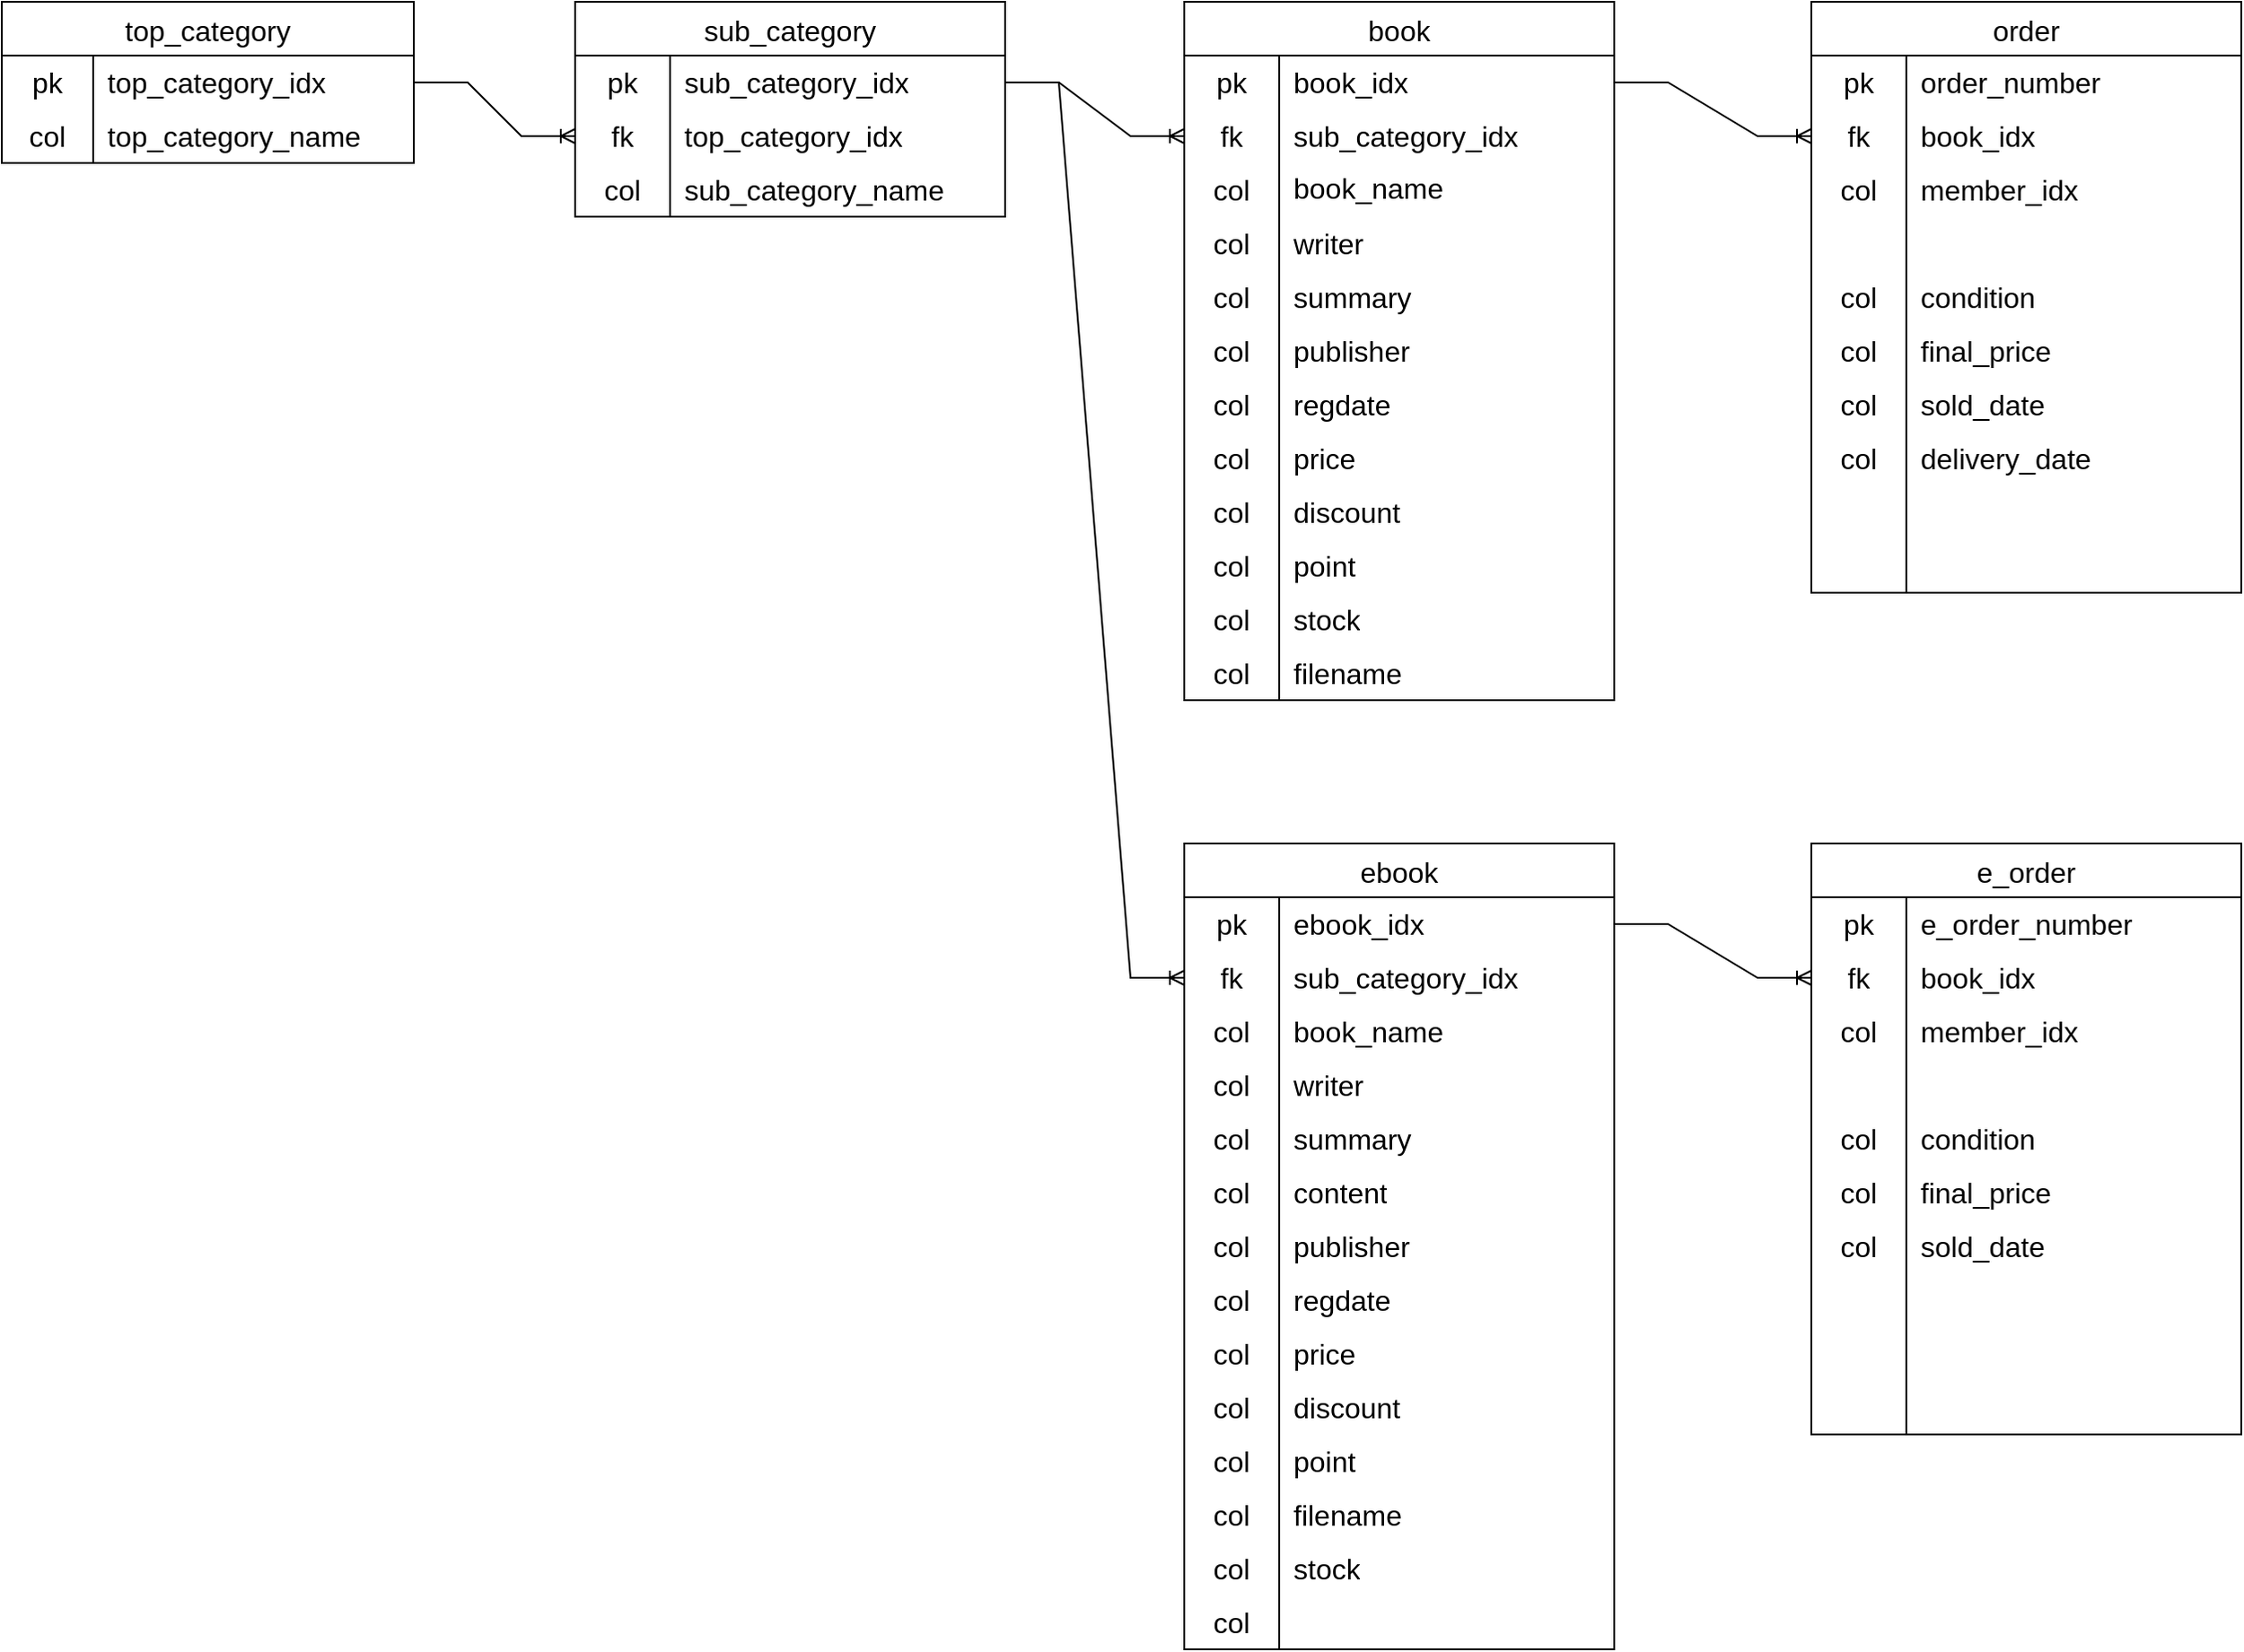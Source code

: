 <mxfile version="21.0.2" type="device"><diagram id="R2lEEEUBdFMjLlhIrx00" name="Page-1"><mxGraphModel dx="1687" dy="822" grid="1" gridSize="10" guides="1" tooltips="1" connect="1" arrows="1" fold="1" page="1" pageScale="1" pageWidth="850" pageHeight="1100" math="0" shadow="0" extFonts="Permanent Marker^https://fonts.googleapis.com/css?family=Permanent+Marker"><root><mxCell id="0"/><mxCell id="1" parent="0"/><mxCell id="X_eh3-ZdRWO69SjKNaST-3" value="top_category" style="shape=table;startSize=30;container=1;collapsible=0;childLayout=tableLayout;fixedRows=1;rowLines=0;fontStyle=0;strokeColor=default;fontSize=16;" parent="1" vertex="1"><mxGeometry x="60" y="20" width="230" height="90" as="geometry"/></mxCell><mxCell id="X_eh3-ZdRWO69SjKNaST-4" value="" style="shape=tableRow;horizontal=0;startSize=0;swimlaneHead=0;swimlaneBody=0;top=0;left=0;bottom=0;right=0;collapsible=0;dropTarget=0;fillColor=none;points=[[0,0.5],[1,0.5]];portConstraint=eastwest;strokeColor=inherit;fontSize=16;" parent="X_eh3-ZdRWO69SjKNaST-3" vertex="1"><mxGeometry y="30" width="230" height="30" as="geometry"/></mxCell><mxCell id="X_eh3-ZdRWO69SjKNaST-5" value="pk" style="shape=partialRectangle;html=1;whiteSpace=wrap;connectable=0;fillColor=none;top=0;left=0;bottom=0;right=0;overflow=hidden;pointerEvents=1;strokeColor=inherit;fontSize=16;" parent="X_eh3-ZdRWO69SjKNaST-4" vertex="1"><mxGeometry width="51" height="30" as="geometry"><mxRectangle width="51" height="30" as="alternateBounds"/></mxGeometry></mxCell><mxCell id="X_eh3-ZdRWO69SjKNaST-6" value="top_category_idx" style="shape=partialRectangle;html=1;whiteSpace=wrap;connectable=0;fillColor=none;top=0;left=0;bottom=0;right=0;align=left;spacingLeft=6;overflow=hidden;strokeColor=inherit;fontSize=16;" parent="X_eh3-ZdRWO69SjKNaST-4" vertex="1"><mxGeometry x="51" width="179" height="30" as="geometry"><mxRectangle width="179" height="30" as="alternateBounds"/></mxGeometry></mxCell><mxCell id="X_eh3-ZdRWO69SjKNaST-7" value="" style="shape=tableRow;horizontal=0;startSize=0;swimlaneHead=0;swimlaneBody=0;top=0;left=0;bottom=0;right=0;collapsible=0;dropTarget=0;fillColor=none;points=[[0,0.5],[1,0.5]];portConstraint=eastwest;strokeColor=inherit;fontSize=16;" parent="X_eh3-ZdRWO69SjKNaST-3" vertex="1"><mxGeometry y="60" width="230" height="30" as="geometry"/></mxCell><mxCell id="X_eh3-ZdRWO69SjKNaST-8" value="col" style="shape=partialRectangle;html=1;whiteSpace=wrap;connectable=0;fillColor=none;top=0;left=0;bottom=0;right=0;overflow=hidden;strokeColor=inherit;fontSize=16;" parent="X_eh3-ZdRWO69SjKNaST-7" vertex="1"><mxGeometry width="51" height="30" as="geometry"><mxRectangle width="51" height="30" as="alternateBounds"/></mxGeometry></mxCell><mxCell id="X_eh3-ZdRWO69SjKNaST-9" value="top_category_name" style="shape=partialRectangle;html=1;whiteSpace=wrap;connectable=0;fillColor=none;top=0;left=0;bottom=0;right=0;align=left;spacingLeft=6;overflow=hidden;strokeColor=inherit;fontSize=16;" parent="X_eh3-ZdRWO69SjKNaST-7" vertex="1"><mxGeometry x="51" width="179" height="30" as="geometry"><mxRectangle width="179" height="30" as="alternateBounds"/></mxGeometry></mxCell><mxCell id="X_eh3-ZdRWO69SjKNaST-13" value="sub_category" style="shape=table;startSize=30;container=1;collapsible=0;childLayout=tableLayout;fixedRows=1;rowLines=0;fontStyle=0;strokeColor=default;fontSize=16;" parent="1" vertex="1"><mxGeometry x="380" y="20" width="240" height="120" as="geometry"/></mxCell><mxCell id="X_eh3-ZdRWO69SjKNaST-14" value="" style="shape=tableRow;horizontal=0;startSize=0;swimlaneHead=0;swimlaneBody=0;top=0;left=0;bottom=0;right=0;collapsible=0;dropTarget=0;fillColor=none;points=[[0,0.5],[1,0.5]];portConstraint=eastwest;strokeColor=inherit;fontSize=16;" parent="X_eh3-ZdRWO69SjKNaST-13" vertex="1"><mxGeometry y="30" width="240" height="30" as="geometry"/></mxCell><mxCell id="X_eh3-ZdRWO69SjKNaST-15" value="pk" style="shape=partialRectangle;html=1;whiteSpace=wrap;connectable=0;fillColor=none;top=0;left=0;bottom=0;right=0;overflow=hidden;pointerEvents=1;strokeColor=inherit;fontSize=16;" parent="X_eh3-ZdRWO69SjKNaST-14" vertex="1"><mxGeometry width="53" height="30" as="geometry"><mxRectangle width="53" height="30" as="alternateBounds"/></mxGeometry></mxCell><mxCell id="X_eh3-ZdRWO69SjKNaST-16" value="sub_category_idx" style="shape=partialRectangle;html=1;whiteSpace=wrap;connectable=0;fillColor=none;top=0;left=0;bottom=0;right=0;align=left;spacingLeft=6;overflow=hidden;strokeColor=inherit;fontSize=16;" parent="X_eh3-ZdRWO69SjKNaST-14" vertex="1"><mxGeometry x="53" width="187" height="30" as="geometry"><mxRectangle width="187" height="30" as="alternateBounds"/></mxGeometry></mxCell><mxCell id="X_eh3-ZdRWO69SjKNaST-17" value="" style="shape=tableRow;horizontal=0;startSize=0;swimlaneHead=0;swimlaneBody=0;top=0;left=0;bottom=0;right=0;collapsible=0;dropTarget=0;fillColor=none;points=[[0,0.5],[1,0.5]];portConstraint=eastwest;strokeColor=inherit;fontSize=16;" parent="X_eh3-ZdRWO69SjKNaST-13" vertex="1"><mxGeometry y="60" width="240" height="30" as="geometry"/></mxCell><mxCell id="X_eh3-ZdRWO69SjKNaST-18" value="fk" style="shape=partialRectangle;html=1;whiteSpace=wrap;connectable=0;fillColor=none;top=0;left=0;bottom=0;right=0;overflow=hidden;strokeColor=inherit;fontSize=16;" parent="X_eh3-ZdRWO69SjKNaST-17" vertex="1"><mxGeometry width="53" height="30" as="geometry"><mxRectangle width="53" height="30" as="alternateBounds"/></mxGeometry></mxCell><mxCell id="X_eh3-ZdRWO69SjKNaST-19" value="top_category_idx" style="shape=partialRectangle;html=1;whiteSpace=wrap;connectable=0;fillColor=none;top=0;left=0;bottom=0;right=0;align=left;spacingLeft=6;overflow=hidden;strokeColor=inherit;fontSize=16;" parent="X_eh3-ZdRWO69SjKNaST-17" vertex="1"><mxGeometry x="53" width="187" height="30" as="geometry"><mxRectangle width="187" height="30" as="alternateBounds"/></mxGeometry></mxCell><mxCell id="X_eh3-ZdRWO69SjKNaST-20" value="" style="shape=tableRow;horizontal=0;startSize=0;swimlaneHead=0;swimlaneBody=0;top=0;left=0;bottom=0;right=0;collapsible=0;dropTarget=0;fillColor=none;points=[[0,0.5],[1,0.5]];portConstraint=eastwest;strokeColor=inherit;fontSize=16;" parent="X_eh3-ZdRWO69SjKNaST-13" vertex="1"><mxGeometry y="90" width="240" height="30" as="geometry"/></mxCell><mxCell id="X_eh3-ZdRWO69SjKNaST-21" value="col" style="shape=partialRectangle;html=1;whiteSpace=wrap;connectable=0;fillColor=none;top=0;left=0;bottom=0;right=0;overflow=hidden;strokeColor=inherit;fontSize=16;" parent="X_eh3-ZdRWO69SjKNaST-20" vertex="1"><mxGeometry width="53" height="30" as="geometry"><mxRectangle width="53" height="30" as="alternateBounds"/></mxGeometry></mxCell><mxCell id="X_eh3-ZdRWO69SjKNaST-22" value="sub_category_name" style="shape=partialRectangle;html=1;whiteSpace=wrap;connectable=0;fillColor=none;top=0;left=0;bottom=0;right=0;align=left;spacingLeft=6;overflow=hidden;strokeColor=inherit;fontSize=16;" parent="X_eh3-ZdRWO69SjKNaST-20" vertex="1"><mxGeometry x="53" width="187" height="30" as="geometry"><mxRectangle width="187" height="30" as="alternateBounds"/></mxGeometry></mxCell><mxCell id="X_eh3-ZdRWO69SjKNaST-36" value="" style="edgeStyle=entityRelationEdgeStyle;fontSize=12;html=1;endArrow=ERoneToMany;rounded=0;exitX=1;exitY=0.5;exitDx=0;exitDy=0;entryX=0;entryY=0.5;entryDx=0;entryDy=0;" parent="1" source="X_eh3-ZdRWO69SjKNaST-4" target="X_eh3-ZdRWO69SjKNaST-17" edge="1"><mxGeometry width="100" height="100" relative="1" as="geometry"><mxPoint x="370" y="310" as="sourcePoint"/><mxPoint x="470" y="210" as="targetPoint"/></mxGeometry></mxCell><mxCell id="X_eh3-ZdRWO69SjKNaST-37" value="book" style="shape=table;startSize=30;container=1;collapsible=0;childLayout=tableLayout;fixedRows=1;rowLines=0;fontStyle=0;strokeColor=default;fontSize=16;" parent="1" vertex="1"><mxGeometry x="720" y="20" width="240" height="390" as="geometry"/></mxCell><mxCell id="X_eh3-ZdRWO69SjKNaST-38" value="" style="shape=tableRow;horizontal=0;startSize=0;swimlaneHead=0;swimlaneBody=0;top=0;left=0;bottom=0;right=0;collapsible=0;dropTarget=0;fillColor=none;points=[[0,0.5],[1,0.5]];portConstraint=eastwest;strokeColor=inherit;fontSize=16;" parent="X_eh3-ZdRWO69SjKNaST-37" vertex="1"><mxGeometry y="30" width="240" height="30" as="geometry"/></mxCell><mxCell id="X_eh3-ZdRWO69SjKNaST-39" value="pk" style="shape=partialRectangle;html=1;whiteSpace=wrap;connectable=0;fillColor=none;top=0;left=0;bottom=0;right=0;overflow=hidden;pointerEvents=1;strokeColor=inherit;fontSize=16;" parent="X_eh3-ZdRWO69SjKNaST-38" vertex="1"><mxGeometry width="53" height="30" as="geometry"><mxRectangle width="53" height="30" as="alternateBounds"/></mxGeometry></mxCell><mxCell id="X_eh3-ZdRWO69SjKNaST-40" value="book_idx" style="shape=partialRectangle;html=1;whiteSpace=wrap;connectable=0;fillColor=none;top=0;left=0;bottom=0;right=0;align=left;spacingLeft=6;overflow=hidden;strokeColor=inherit;fontSize=16;" parent="X_eh3-ZdRWO69SjKNaST-38" vertex="1"><mxGeometry x="53" width="187" height="30" as="geometry"><mxRectangle width="187" height="30" as="alternateBounds"/></mxGeometry></mxCell><mxCell id="X_eh3-ZdRWO69SjKNaST-41" value="" style="shape=tableRow;horizontal=0;startSize=0;swimlaneHead=0;swimlaneBody=0;top=0;left=0;bottom=0;right=0;collapsible=0;dropTarget=0;fillColor=none;points=[[0,0.5],[1,0.5]];portConstraint=eastwest;strokeColor=inherit;fontSize=16;" parent="X_eh3-ZdRWO69SjKNaST-37" vertex="1"><mxGeometry y="60" width="240" height="30" as="geometry"/></mxCell><mxCell id="X_eh3-ZdRWO69SjKNaST-42" value="fk" style="shape=partialRectangle;html=1;whiteSpace=wrap;connectable=0;fillColor=none;top=0;left=0;bottom=0;right=0;overflow=hidden;strokeColor=inherit;fontSize=16;" parent="X_eh3-ZdRWO69SjKNaST-41" vertex="1"><mxGeometry width="53" height="30" as="geometry"><mxRectangle width="53" height="30" as="alternateBounds"/></mxGeometry></mxCell><mxCell id="X_eh3-ZdRWO69SjKNaST-43" value="sub_category_idx" style="shape=partialRectangle;html=1;whiteSpace=wrap;connectable=0;fillColor=none;top=0;left=0;bottom=0;right=0;align=left;spacingLeft=6;overflow=hidden;strokeColor=inherit;fontSize=16;" parent="X_eh3-ZdRWO69SjKNaST-41" vertex="1"><mxGeometry x="53" width="187" height="30" as="geometry"><mxRectangle width="187" height="30" as="alternateBounds"/></mxGeometry></mxCell><mxCell id="X_eh3-ZdRWO69SjKNaST-44" value="" style="shape=tableRow;horizontal=0;startSize=0;swimlaneHead=0;swimlaneBody=0;top=0;left=0;bottom=0;right=0;collapsible=0;dropTarget=0;fillColor=none;points=[[0,0.5],[1,0.5]];portConstraint=eastwest;strokeColor=inherit;fontSize=16;" parent="X_eh3-ZdRWO69SjKNaST-37" vertex="1"><mxGeometry y="90" width="240" height="30" as="geometry"/></mxCell><mxCell id="X_eh3-ZdRWO69SjKNaST-45" value="" style="shape=partialRectangle;html=1;whiteSpace=wrap;connectable=0;fillColor=none;top=0;left=0;bottom=0;right=0;overflow=hidden;strokeColor=inherit;fontSize=16;" parent="X_eh3-ZdRWO69SjKNaST-44" vertex="1"><mxGeometry width="53" height="30" as="geometry"><mxRectangle width="53" height="30" as="alternateBounds"/></mxGeometry></mxCell><mxCell id="X_eh3-ZdRWO69SjKNaST-46" value="" style="shape=partialRectangle;html=1;whiteSpace=wrap;connectable=0;fillColor=none;top=0;left=0;bottom=0;right=0;align=left;spacingLeft=6;overflow=hidden;strokeColor=inherit;fontSize=16;" parent="X_eh3-ZdRWO69SjKNaST-44" vertex="1"><mxGeometry x="53" width="187" height="30" as="geometry"><mxRectangle width="187" height="30" as="alternateBounds"/></mxGeometry></mxCell><mxCell id="X_eh3-ZdRWO69SjKNaST-199" value="" style="shape=tableRow;horizontal=0;startSize=0;swimlaneHead=0;swimlaneBody=0;top=0;left=0;bottom=0;right=0;collapsible=0;dropTarget=0;fillColor=none;points=[[0,0.5],[1,0.5]];portConstraint=eastwest;strokeColor=inherit;fontSize=16;" parent="X_eh3-ZdRWO69SjKNaST-37" vertex="1"><mxGeometry y="120" width="240" height="30" as="geometry"/></mxCell><mxCell id="X_eh3-ZdRWO69SjKNaST-200" value="" style="shape=partialRectangle;html=1;whiteSpace=wrap;connectable=0;fillColor=none;top=0;left=0;bottom=0;right=0;overflow=hidden;strokeColor=inherit;fontSize=16;" parent="X_eh3-ZdRWO69SjKNaST-199" vertex="1"><mxGeometry width="53" height="30" as="geometry"><mxRectangle width="53" height="30" as="alternateBounds"/></mxGeometry></mxCell><mxCell id="X_eh3-ZdRWO69SjKNaST-201" value="" style="shape=partialRectangle;html=1;whiteSpace=wrap;connectable=0;fillColor=none;top=0;left=0;bottom=0;right=0;align=left;spacingLeft=6;overflow=hidden;strokeColor=inherit;fontSize=16;" parent="X_eh3-ZdRWO69SjKNaST-199" vertex="1"><mxGeometry x="53" width="187" height="30" as="geometry"><mxRectangle width="187" height="30" as="alternateBounds"/></mxGeometry></mxCell><mxCell id="X_eh3-ZdRWO69SjKNaST-202" value="" style="shape=tableRow;horizontal=0;startSize=0;swimlaneHead=0;swimlaneBody=0;top=0;left=0;bottom=0;right=0;collapsible=0;dropTarget=0;fillColor=none;points=[[0,0.5],[1,0.5]];portConstraint=eastwest;strokeColor=inherit;fontSize=16;" parent="X_eh3-ZdRWO69SjKNaST-37" vertex="1"><mxGeometry y="150" width="240" height="30" as="geometry"/></mxCell><mxCell id="X_eh3-ZdRWO69SjKNaST-203" value="" style="shape=partialRectangle;html=1;whiteSpace=wrap;connectable=0;fillColor=none;top=0;left=0;bottom=0;right=0;overflow=hidden;strokeColor=inherit;fontSize=16;" parent="X_eh3-ZdRWO69SjKNaST-202" vertex="1"><mxGeometry width="53" height="30" as="geometry"><mxRectangle width="53" height="30" as="alternateBounds"/></mxGeometry></mxCell><mxCell id="X_eh3-ZdRWO69SjKNaST-204" value="" style="shape=partialRectangle;html=1;whiteSpace=wrap;connectable=0;fillColor=none;top=0;left=0;bottom=0;right=0;align=left;spacingLeft=6;overflow=hidden;strokeColor=inherit;fontSize=16;" parent="X_eh3-ZdRWO69SjKNaST-202" vertex="1"><mxGeometry x="53" width="187" height="30" as="geometry"><mxRectangle width="187" height="30" as="alternateBounds"/></mxGeometry></mxCell><mxCell id="X_eh3-ZdRWO69SjKNaST-205" value="" style="shape=tableRow;horizontal=0;startSize=0;swimlaneHead=0;swimlaneBody=0;top=0;left=0;bottom=0;right=0;collapsible=0;dropTarget=0;fillColor=none;points=[[0,0.5],[1,0.5]];portConstraint=eastwest;strokeColor=inherit;fontSize=16;" parent="X_eh3-ZdRWO69SjKNaST-37" vertex="1"><mxGeometry y="180" width="240" height="30" as="geometry"/></mxCell><mxCell id="X_eh3-ZdRWO69SjKNaST-206" value="" style="shape=partialRectangle;html=1;whiteSpace=wrap;connectable=0;fillColor=none;top=0;left=0;bottom=0;right=0;overflow=hidden;strokeColor=inherit;fontSize=16;" parent="X_eh3-ZdRWO69SjKNaST-205" vertex="1"><mxGeometry width="53" height="30" as="geometry"><mxRectangle width="53" height="30" as="alternateBounds"/></mxGeometry></mxCell><mxCell id="X_eh3-ZdRWO69SjKNaST-207" value="" style="shape=partialRectangle;html=1;whiteSpace=wrap;connectable=0;fillColor=none;top=0;left=0;bottom=0;right=0;align=left;spacingLeft=6;overflow=hidden;strokeColor=inherit;fontSize=16;" parent="X_eh3-ZdRWO69SjKNaST-205" vertex="1"><mxGeometry x="53" width="187" height="30" as="geometry"><mxRectangle width="187" height="30" as="alternateBounds"/></mxGeometry></mxCell><mxCell id="X_eh3-ZdRWO69SjKNaST-208" value="" style="shape=tableRow;horizontal=0;startSize=0;swimlaneHead=0;swimlaneBody=0;top=0;left=0;bottom=0;right=0;collapsible=0;dropTarget=0;fillColor=none;points=[[0,0.5],[1,0.5]];portConstraint=eastwest;strokeColor=inherit;fontSize=16;" parent="X_eh3-ZdRWO69SjKNaST-37" vertex="1"><mxGeometry y="210" width="240" height="30" as="geometry"/></mxCell><mxCell id="X_eh3-ZdRWO69SjKNaST-209" value="" style="shape=partialRectangle;html=1;whiteSpace=wrap;connectable=0;fillColor=none;top=0;left=0;bottom=0;right=0;overflow=hidden;strokeColor=inherit;fontSize=16;" parent="X_eh3-ZdRWO69SjKNaST-208" vertex="1"><mxGeometry width="53" height="30" as="geometry"><mxRectangle width="53" height="30" as="alternateBounds"/></mxGeometry></mxCell><mxCell id="X_eh3-ZdRWO69SjKNaST-210" value="" style="shape=partialRectangle;html=1;whiteSpace=wrap;connectable=0;fillColor=none;top=0;left=0;bottom=0;right=0;align=left;spacingLeft=6;overflow=hidden;strokeColor=inherit;fontSize=16;" parent="X_eh3-ZdRWO69SjKNaST-208" vertex="1"><mxGeometry x="53" width="187" height="30" as="geometry"><mxRectangle width="187" height="30" as="alternateBounds"/></mxGeometry></mxCell><mxCell id="X_eh3-ZdRWO69SjKNaST-211" value="" style="shape=tableRow;horizontal=0;startSize=0;swimlaneHead=0;swimlaneBody=0;top=0;left=0;bottom=0;right=0;collapsible=0;dropTarget=0;fillColor=none;points=[[0,0.5],[1,0.5]];portConstraint=eastwest;strokeColor=inherit;fontSize=16;" parent="X_eh3-ZdRWO69SjKNaST-37" vertex="1"><mxGeometry y="240" width="240" height="30" as="geometry"/></mxCell><mxCell id="X_eh3-ZdRWO69SjKNaST-212" value="" style="shape=partialRectangle;html=1;whiteSpace=wrap;connectable=0;fillColor=none;top=0;left=0;bottom=0;right=0;overflow=hidden;strokeColor=inherit;fontSize=16;" parent="X_eh3-ZdRWO69SjKNaST-211" vertex="1"><mxGeometry width="53" height="30" as="geometry"><mxRectangle width="53" height="30" as="alternateBounds"/></mxGeometry></mxCell><mxCell id="X_eh3-ZdRWO69SjKNaST-213" value="" style="shape=partialRectangle;html=1;whiteSpace=wrap;connectable=0;fillColor=none;top=0;left=0;bottom=0;right=0;align=left;spacingLeft=6;overflow=hidden;strokeColor=inherit;fontSize=16;" parent="X_eh3-ZdRWO69SjKNaST-211" vertex="1"><mxGeometry x="53" width="187" height="30" as="geometry"><mxRectangle width="187" height="30" as="alternateBounds"/></mxGeometry></mxCell><mxCell id="X_eh3-ZdRWO69SjKNaST-214" value="" style="shape=tableRow;horizontal=0;startSize=0;swimlaneHead=0;swimlaneBody=0;top=0;left=0;bottom=0;right=0;collapsible=0;dropTarget=0;fillColor=none;points=[[0,0.5],[1,0.5]];portConstraint=eastwest;strokeColor=inherit;fontSize=16;" parent="X_eh3-ZdRWO69SjKNaST-37" vertex="1"><mxGeometry y="270" width="240" height="30" as="geometry"/></mxCell><mxCell id="X_eh3-ZdRWO69SjKNaST-215" value="" style="shape=partialRectangle;html=1;whiteSpace=wrap;connectable=0;fillColor=none;top=0;left=0;bottom=0;right=0;overflow=hidden;strokeColor=inherit;fontSize=16;" parent="X_eh3-ZdRWO69SjKNaST-214" vertex="1"><mxGeometry width="53" height="30" as="geometry"><mxRectangle width="53" height="30" as="alternateBounds"/></mxGeometry></mxCell><mxCell id="X_eh3-ZdRWO69SjKNaST-216" value="" style="shape=partialRectangle;html=1;whiteSpace=wrap;connectable=0;fillColor=none;top=0;left=0;bottom=0;right=0;align=left;spacingLeft=6;overflow=hidden;strokeColor=inherit;fontSize=16;" parent="X_eh3-ZdRWO69SjKNaST-214" vertex="1"><mxGeometry x="53" width="187" height="30" as="geometry"><mxRectangle width="187" height="30" as="alternateBounds"/></mxGeometry></mxCell><mxCell id="X_eh3-ZdRWO69SjKNaST-217" value="" style="shape=tableRow;horizontal=0;startSize=0;swimlaneHead=0;swimlaneBody=0;top=0;left=0;bottom=0;right=0;collapsible=0;dropTarget=0;fillColor=none;points=[[0,0.5],[1,0.5]];portConstraint=eastwest;strokeColor=inherit;fontSize=16;" parent="X_eh3-ZdRWO69SjKNaST-37" vertex="1"><mxGeometry y="300" width="240" height="30" as="geometry"/></mxCell><mxCell id="X_eh3-ZdRWO69SjKNaST-218" value="" style="shape=partialRectangle;html=1;whiteSpace=wrap;connectable=0;fillColor=none;top=0;left=0;bottom=0;right=0;overflow=hidden;strokeColor=inherit;fontSize=16;" parent="X_eh3-ZdRWO69SjKNaST-217" vertex="1"><mxGeometry width="53" height="30" as="geometry"><mxRectangle width="53" height="30" as="alternateBounds"/></mxGeometry></mxCell><mxCell id="X_eh3-ZdRWO69SjKNaST-219" value="" style="shape=partialRectangle;html=1;whiteSpace=wrap;connectable=0;fillColor=none;top=0;left=0;bottom=0;right=0;align=left;spacingLeft=6;overflow=hidden;strokeColor=inherit;fontSize=16;" parent="X_eh3-ZdRWO69SjKNaST-217" vertex="1"><mxGeometry x="53" width="187" height="30" as="geometry"><mxRectangle width="187" height="30" as="alternateBounds"/></mxGeometry></mxCell><mxCell id="X_eh3-ZdRWO69SjKNaST-220" value="" style="shape=tableRow;horizontal=0;startSize=0;swimlaneHead=0;swimlaneBody=0;top=0;left=0;bottom=0;right=0;collapsible=0;dropTarget=0;fillColor=none;points=[[0,0.5],[1,0.5]];portConstraint=eastwest;strokeColor=inherit;fontSize=16;" parent="X_eh3-ZdRWO69SjKNaST-37" vertex="1"><mxGeometry y="330" width="240" height="30" as="geometry"/></mxCell><mxCell id="X_eh3-ZdRWO69SjKNaST-221" value="" style="shape=partialRectangle;html=1;whiteSpace=wrap;connectable=0;fillColor=none;top=0;left=0;bottom=0;right=0;overflow=hidden;strokeColor=inherit;fontSize=16;" parent="X_eh3-ZdRWO69SjKNaST-220" vertex="1"><mxGeometry width="53" height="30" as="geometry"><mxRectangle width="53" height="30" as="alternateBounds"/></mxGeometry></mxCell><mxCell id="X_eh3-ZdRWO69SjKNaST-222" value="" style="shape=partialRectangle;html=1;whiteSpace=wrap;connectable=0;fillColor=none;top=0;left=0;bottom=0;right=0;align=left;spacingLeft=6;overflow=hidden;strokeColor=inherit;fontSize=16;" parent="X_eh3-ZdRWO69SjKNaST-220" vertex="1"><mxGeometry x="53" width="187" height="30" as="geometry"><mxRectangle width="187" height="30" as="alternateBounds"/></mxGeometry></mxCell><mxCell id="X_eh3-ZdRWO69SjKNaST-333" value="" style="shape=tableRow;horizontal=0;startSize=0;swimlaneHead=0;swimlaneBody=0;top=0;left=0;bottom=0;right=0;collapsible=0;dropTarget=0;fillColor=none;points=[[0,0.5],[1,0.5]];portConstraint=eastwest;strokeColor=inherit;fontSize=16;" parent="X_eh3-ZdRWO69SjKNaST-37" vertex="1"><mxGeometry y="360" width="240" height="30" as="geometry"/></mxCell><mxCell id="X_eh3-ZdRWO69SjKNaST-334" value="col" style="shape=partialRectangle;html=1;whiteSpace=wrap;connectable=0;fillColor=none;top=0;left=0;bottom=0;right=0;overflow=hidden;strokeColor=inherit;fontSize=16;" parent="X_eh3-ZdRWO69SjKNaST-333" vertex="1"><mxGeometry width="53" height="30" as="geometry"><mxRectangle width="53" height="30" as="alternateBounds"/></mxGeometry></mxCell><mxCell id="X_eh3-ZdRWO69SjKNaST-335" value="filename" style="shape=partialRectangle;html=1;whiteSpace=wrap;connectable=0;fillColor=none;top=0;left=0;bottom=0;right=0;align=left;spacingLeft=6;overflow=hidden;strokeColor=inherit;fontSize=16;" parent="X_eh3-ZdRWO69SjKNaST-333" vertex="1"><mxGeometry x="53" width="187" height="30" as="geometry"><mxRectangle width="187" height="30" as="alternateBounds"/></mxGeometry></mxCell><mxCell id="X_eh3-ZdRWO69SjKNaST-47" value="" style="edgeStyle=entityRelationEdgeStyle;fontSize=12;html=1;endArrow=ERoneToMany;rounded=0;exitX=1;exitY=0.5;exitDx=0;exitDy=0;" parent="1" target="X_eh3-ZdRWO69SjKNaST-41" edge="1" source="X_eh3-ZdRWO69SjKNaST-14"><mxGeometry width="100" height="100" relative="1" as="geometry"><mxPoint x="620" y="80" as="sourcePoint"/><mxPoint x="711" y="100" as="targetPoint"/></mxGeometry></mxCell><mxCell id="X_eh3-ZdRWO69SjKNaST-103" value="col" style="shape=partialRectangle;html=1;whiteSpace=wrap;connectable=0;fillColor=none;top=0;left=0;bottom=0;right=0;overflow=hidden;strokeColor=inherit;fontSize=16;" parent="1" vertex="1"><mxGeometry x="720" y="110" width="53" height="30" as="geometry"><mxRectangle width="53" height="30" as="alternateBounds"/></mxGeometry></mxCell><mxCell id="X_eh3-ZdRWO69SjKNaST-104" value="book_name" style="shape=partialRectangle;html=1;whiteSpace=wrap;connectable=0;fillColor=none;top=0;left=0;bottom=0;right=0;align=left;spacingLeft=6;overflow=hidden;strokeColor=inherit;fontSize=16;" parent="1" vertex="1"><mxGeometry x="773" y="109" width="187" height="30" as="geometry"><mxRectangle width="187" height="30" as="alternateBounds"/></mxGeometry></mxCell><mxCell id="X_eh3-ZdRWO69SjKNaST-109" value="" style="edgeStyle=entityRelationEdgeStyle;fontSize=12;html=1;endArrow=ERoneToMany;rounded=0;exitX=1;exitY=0.5;exitDx=0;exitDy=0;" parent="1" edge="1" source="X_eh3-ZdRWO69SjKNaST-38"><mxGeometry width="100" height="100" relative="1" as="geometry"><mxPoint x="960" y="95" as="sourcePoint"/><mxPoint x="1070" y="95" as="targetPoint"/></mxGeometry></mxCell><mxCell id="X_eh3-ZdRWO69SjKNaST-110" value="order" style="shape=table;startSize=30;container=1;collapsible=0;childLayout=tableLayout;fixedRows=1;rowLines=0;fontStyle=0;strokeColor=default;fontSize=16;" parent="1" vertex="1"><mxGeometry x="1070" y="20" width="240" height="330.0" as="geometry"/></mxCell><mxCell id="X_eh3-ZdRWO69SjKNaST-111" value="" style="shape=tableRow;horizontal=0;startSize=0;swimlaneHead=0;swimlaneBody=0;top=0;left=0;bottom=0;right=0;collapsible=0;dropTarget=0;fillColor=none;points=[[0,0.5],[1,0.5]];portConstraint=eastwest;strokeColor=inherit;fontSize=16;" parent="X_eh3-ZdRWO69SjKNaST-110" vertex="1"><mxGeometry y="30" width="240" height="30" as="geometry"/></mxCell><mxCell id="X_eh3-ZdRWO69SjKNaST-112" value="pk" style="shape=partialRectangle;html=1;whiteSpace=wrap;connectable=0;fillColor=none;top=0;left=0;bottom=0;right=0;overflow=hidden;pointerEvents=1;strokeColor=inherit;fontSize=16;" parent="X_eh3-ZdRWO69SjKNaST-111" vertex="1"><mxGeometry width="53" height="30" as="geometry"><mxRectangle width="53" height="30" as="alternateBounds"/></mxGeometry></mxCell><mxCell id="X_eh3-ZdRWO69SjKNaST-113" value="order_number" style="shape=partialRectangle;html=1;whiteSpace=wrap;connectable=0;fillColor=none;top=0;left=0;bottom=0;right=0;align=left;spacingLeft=6;overflow=hidden;strokeColor=inherit;fontSize=16;" parent="X_eh3-ZdRWO69SjKNaST-111" vertex="1"><mxGeometry x="53" width="187" height="30" as="geometry"><mxRectangle width="187" height="30" as="alternateBounds"/></mxGeometry></mxCell><mxCell id="X_eh3-ZdRWO69SjKNaST-114" value="" style="shape=tableRow;horizontal=0;startSize=0;swimlaneHead=0;swimlaneBody=0;top=0;left=0;bottom=0;right=0;collapsible=0;dropTarget=0;fillColor=none;points=[[0,0.5],[1,0.5]];portConstraint=eastwest;strokeColor=inherit;fontSize=16;" parent="X_eh3-ZdRWO69SjKNaST-110" vertex="1"><mxGeometry y="60" width="240" height="30" as="geometry"/></mxCell><mxCell id="X_eh3-ZdRWO69SjKNaST-115" value="fk" style="shape=partialRectangle;html=1;whiteSpace=wrap;connectable=0;fillColor=none;top=0;left=0;bottom=0;right=0;overflow=hidden;strokeColor=inherit;fontSize=16;" parent="X_eh3-ZdRWO69SjKNaST-114" vertex="1"><mxGeometry width="53" height="30" as="geometry"><mxRectangle width="53" height="30" as="alternateBounds"/></mxGeometry></mxCell><mxCell id="X_eh3-ZdRWO69SjKNaST-116" value="book_idx" style="shape=partialRectangle;html=1;whiteSpace=wrap;connectable=0;fillColor=none;top=0;left=0;bottom=0;right=0;align=left;spacingLeft=6;overflow=hidden;strokeColor=inherit;fontSize=16;" parent="X_eh3-ZdRWO69SjKNaST-114" vertex="1"><mxGeometry x="53" width="187" height="30" as="geometry"><mxRectangle width="187" height="30" as="alternateBounds"/></mxGeometry></mxCell><mxCell id="X_eh3-ZdRWO69SjKNaST-232" value="" style="shape=tableRow;horizontal=0;startSize=0;swimlaneHead=0;swimlaneBody=0;top=0;left=0;bottom=0;right=0;collapsible=0;dropTarget=0;fillColor=none;points=[[0,0.5],[1,0.5]];portConstraint=eastwest;strokeColor=inherit;fontSize=16;" parent="X_eh3-ZdRWO69SjKNaST-110" vertex="1"><mxGeometry y="90" width="240" height="30" as="geometry"/></mxCell><mxCell id="X_eh3-ZdRWO69SjKNaST-233" value="col" style="shape=partialRectangle;html=1;whiteSpace=wrap;connectable=0;fillColor=none;top=0;left=0;bottom=0;right=0;overflow=hidden;strokeColor=inherit;fontSize=16;" parent="X_eh3-ZdRWO69SjKNaST-232" vertex="1"><mxGeometry width="53" height="30" as="geometry"><mxRectangle width="53" height="30" as="alternateBounds"/></mxGeometry></mxCell><mxCell id="X_eh3-ZdRWO69SjKNaST-234" value="member_idx" style="shape=partialRectangle;html=1;whiteSpace=wrap;connectable=0;fillColor=none;top=0;left=0;bottom=0;right=0;align=left;spacingLeft=6;overflow=hidden;strokeColor=inherit;fontSize=16;" parent="X_eh3-ZdRWO69SjKNaST-232" vertex="1"><mxGeometry x="53" width="187" height="30" as="geometry"><mxRectangle width="187" height="30" as="alternateBounds"/></mxGeometry></mxCell><mxCell id="X_eh3-ZdRWO69SjKNaST-117" value="" style="shape=tableRow;horizontal=0;startSize=0;swimlaneHead=0;swimlaneBody=0;top=0;left=0;bottom=0;right=0;collapsible=0;dropTarget=0;fillColor=none;points=[[0,0.5],[1,0.5]];portConstraint=eastwest;strokeColor=inherit;fontSize=16;" parent="X_eh3-ZdRWO69SjKNaST-110" vertex="1"><mxGeometry y="120" width="240" height="30" as="geometry"/></mxCell><mxCell id="X_eh3-ZdRWO69SjKNaST-118" value="" style="shape=partialRectangle;html=1;whiteSpace=wrap;connectable=0;fillColor=none;top=0;left=0;bottom=0;right=0;overflow=hidden;strokeColor=inherit;fontSize=16;" parent="X_eh3-ZdRWO69SjKNaST-117" vertex="1"><mxGeometry width="53" height="30" as="geometry"><mxRectangle width="53" height="30" as="alternateBounds"/></mxGeometry></mxCell><mxCell id="X_eh3-ZdRWO69SjKNaST-119" value="" style="shape=partialRectangle;html=1;whiteSpace=wrap;connectable=0;fillColor=none;top=0;left=0;bottom=0;right=0;align=left;spacingLeft=6;overflow=hidden;strokeColor=inherit;fontSize=16;" parent="X_eh3-ZdRWO69SjKNaST-117" vertex="1"><mxGeometry x="53" width="187" height="30" as="geometry"><mxRectangle width="187" height="30" as="alternateBounds"/></mxGeometry></mxCell><mxCell id="X_eh3-ZdRWO69SjKNaST-223" value="" style="shape=tableRow;horizontal=0;startSize=0;swimlaneHead=0;swimlaneBody=0;top=0;left=0;bottom=0;right=0;collapsible=0;dropTarget=0;fillColor=none;points=[[0,0.5],[1,0.5]];portConstraint=eastwest;strokeColor=inherit;fontSize=16;" parent="X_eh3-ZdRWO69SjKNaST-110" vertex="1"><mxGeometry y="150" width="240" height="30" as="geometry"/></mxCell><mxCell id="X_eh3-ZdRWO69SjKNaST-224" value="" style="shape=partialRectangle;html=1;whiteSpace=wrap;connectable=0;fillColor=none;top=0;left=0;bottom=0;right=0;overflow=hidden;strokeColor=inherit;fontSize=16;" parent="X_eh3-ZdRWO69SjKNaST-223" vertex="1"><mxGeometry width="53" height="30" as="geometry"><mxRectangle width="53" height="30" as="alternateBounds"/></mxGeometry></mxCell><mxCell id="X_eh3-ZdRWO69SjKNaST-225" value="" style="shape=partialRectangle;html=1;whiteSpace=wrap;connectable=0;fillColor=none;top=0;left=0;bottom=0;right=0;align=left;spacingLeft=6;overflow=hidden;strokeColor=inherit;fontSize=16;" parent="X_eh3-ZdRWO69SjKNaST-223" vertex="1"><mxGeometry x="53" width="187" height="30" as="geometry"><mxRectangle width="187" height="30" as="alternateBounds"/></mxGeometry></mxCell><mxCell id="X_eh3-ZdRWO69SjKNaST-226" value="" style="shape=tableRow;horizontal=0;startSize=0;swimlaneHead=0;swimlaneBody=0;top=0;left=0;bottom=0;right=0;collapsible=0;dropTarget=0;fillColor=none;points=[[0,0.5],[1,0.5]];portConstraint=eastwest;strokeColor=inherit;fontSize=16;" parent="X_eh3-ZdRWO69SjKNaST-110" vertex="1"><mxGeometry y="180" width="240" height="30" as="geometry"/></mxCell><mxCell id="X_eh3-ZdRWO69SjKNaST-227" value="" style="shape=partialRectangle;html=1;whiteSpace=wrap;connectable=0;fillColor=none;top=0;left=0;bottom=0;right=0;overflow=hidden;strokeColor=inherit;fontSize=16;" parent="X_eh3-ZdRWO69SjKNaST-226" vertex="1"><mxGeometry width="53" height="30" as="geometry"><mxRectangle width="53" height="30" as="alternateBounds"/></mxGeometry></mxCell><mxCell id="X_eh3-ZdRWO69SjKNaST-228" value="" style="shape=partialRectangle;html=1;whiteSpace=wrap;connectable=0;fillColor=none;top=0;left=0;bottom=0;right=0;align=left;spacingLeft=6;overflow=hidden;strokeColor=inherit;fontSize=16;" parent="X_eh3-ZdRWO69SjKNaST-226" vertex="1"><mxGeometry x="53" width="187" height="30" as="geometry"><mxRectangle width="187" height="30" as="alternateBounds"/></mxGeometry></mxCell><mxCell id="X_eh3-ZdRWO69SjKNaST-229" value="" style="shape=tableRow;horizontal=0;startSize=0;swimlaneHead=0;swimlaneBody=0;top=0;left=0;bottom=0;right=0;collapsible=0;dropTarget=0;fillColor=none;points=[[0,0.5],[1,0.5]];portConstraint=eastwest;strokeColor=inherit;fontSize=16;" parent="X_eh3-ZdRWO69SjKNaST-110" vertex="1"><mxGeometry y="210" width="240" height="30" as="geometry"/></mxCell><mxCell id="X_eh3-ZdRWO69SjKNaST-230" value="" style="shape=partialRectangle;html=1;whiteSpace=wrap;connectable=0;fillColor=none;top=0;left=0;bottom=0;right=0;overflow=hidden;strokeColor=inherit;fontSize=16;" parent="X_eh3-ZdRWO69SjKNaST-229" vertex="1"><mxGeometry width="53" height="30" as="geometry"><mxRectangle width="53" height="30" as="alternateBounds"/></mxGeometry></mxCell><mxCell id="X_eh3-ZdRWO69SjKNaST-231" value="" style="shape=partialRectangle;html=1;whiteSpace=wrap;connectable=0;fillColor=none;top=0;left=0;bottom=0;right=0;align=left;spacingLeft=6;overflow=hidden;strokeColor=inherit;fontSize=16;" parent="X_eh3-ZdRWO69SjKNaST-229" vertex="1"><mxGeometry x="53" width="187" height="30" as="geometry"><mxRectangle width="187" height="30" as="alternateBounds"/></mxGeometry></mxCell><mxCell id="X_eh3-ZdRWO69SjKNaST-235" value="" style="shape=tableRow;horizontal=0;startSize=0;swimlaneHead=0;swimlaneBody=0;top=0;left=0;bottom=0;right=0;collapsible=0;dropTarget=0;fillColor=none;points=[[0,0.5],[1,0.5]];portConstraint=eastwest;strokeColor=inherit;fontSize=16;" parent="X_eh3-ZdRWO69SjKNaST-110" vertex="1"><mxGeometry y="240" width="240" height="30" as="geometry"/></mxCell><mxCell id="X_eh3-ZdRWO69SjKNaST-236" value="col" style="shape=partialRectangle;html=1;whiteSpace=wrap;connectable=0;fillColor=none;top=0;left=0;bottom=0;right=0;overflow=hidden;strokeColor=inherit;fontSize=16;" parent="X_eh3-ZdRWO69SjKNaST-235" vertex="1"><mxGeometry width="53" height="30" as="geometry"><mxRectangle width="53" height="30" as="alternateBounds"/></mxGeometry></mxCell><mxCell id="X_eh3-ZdRWO69SjKNaST-237" value="delivery_date" style="shape=partialRectangle;html=1;whiteSpace=wrap;connectable=0;fillColor=none;top=0;left=0;bottom=0;right=0;align=left;spacingLeft=6;overflow=hidden;strokeColor=inherit;fontSize=16;" parent="X_eh3-ZdRWO69SjKNaST-235" vertex="1"><mxGeometry x="53" width="187" height="30" as="geometry"><mxRectangle width="187" height="30" as="alternateBounds"/></mxGeometry></mxCell><mxCell id="X_eh3-ZdRWO69SjKNaST-238" value="" style="shape=tableRow;horizontal=0;startSize=0;swimlaneHead=0;swimlaneBody=0;top=0;left=0;bottom=0;right=0;collapsible=0;dropTarget=0;fillColor=none;points=[[0,0.5],[1,0.5]];portConstraint=eastwest;strokeColor=inherit;fontSize=16;" parent="X_eh3-ZdRWO69SjKNaST-110" vertex="1"><mxGeometry y="270" width="240" height="30" as="geometry"/></mxCell><mxCell id="X_eh3-ZdRWO69SjKNaST-239" value="" style="shape=partialRectangle;html=1;whiteSpace=wrap;connectable=0;fillColor=none;top=0;left=0;bottom=0;right=0;overflow=hidden;strokeColor=inherit;fontSize=16;" parent="X_eh3-ZdRWO69SjKNaST-238" vertex="1"><mxGeometry width="53" height="30" as="geometry"><mxRectangle width="53" height="30" as="alternateBounds"/></mxGeometry></mxCell><mxCell id="X_eh3-ZdRWO69SjKNaST-240" value="" style="shape=partialRectangle;html=1;whiteSpace=wrap;connectable=0;fillColor=none;top=0;left=0;bottom=0;right=0;align=left;spacingLeft=6;overflow=hidden;strokeColor=inherit;fontSize=16;" parent="X_eh3-ZdRWO69SjKNaST-238" vertex="1"><mxGeometry x="53" width="187" height="30" as="geometry"><mxRectangle width="187" height="30" as="alternateBounds"/></mxGeometry></mxCell><mxCell id="X_eh3-ZdRWO69SjKNaST-241" value="" style="shape=tableRow;horizontal=0;startSize=0;swimlaneHead=0;swimlaneBody=0;top=0;left=0;bottom=0;right=0;collapsible=0;dropTarget=0;fillColor=none;points=[[0,0.5],[1,0.5]];portConstraint=eastwest;strokeColor=inherit;fontSize=16;" parent="X_eh3-ZdRWO69SjKNaST-110" vertex="1"><mxGeometry y="300" width="240" height="30" as="geometry"/></mxCell><mxCell id="X_eh3-ZdRWO69SjKNaST-242" value="" style="shape=partialRectangle;html=1;whiteSpace=wrap;connectable=0;fillColor=none;top=0;left=0;bottom=0;right=0;overflow=hidden;strokeColor=inherit;fontSize=16;" parent="X_eh3-ZdRWO69SjKNaST-241" vertex="1"><mxGeometry width="53" height="30" as="geometry"><mxRectangle width="53" height="30" as="alternateBounds"/></mxGeometry></mxCell><mxCell id="X_eh3-ZdRWO69SjKNaST-243" value="" style="shape=partialRectangle;html=1;whiteSpace=wrap;connectable=0;fillColor=none;top=0;left=0;bottom=0;right=0;align=left;spacingLeft=6;overflow=hidden;strokeColor=inherit;fontSize=16;" parent="X_eh3-ZdRWO69SjKNaST-241" vertex="1"><mxGeometry x="53" width="187" height="30" as="geometry"><mxRectangle width="187" height="30" as="alternateBounds"/></mxGeometry></mxCell><mxCell id="X_eh3-ZdRWO69SjKNaST-139" value="" style="shape=tableRow;horizontal=0;startSize=0;swimlaneHead=0;swimlaneBody=0;top=0;left=0;bottom=0;right=0;collapsible=0;dropTarget=0;fillColor=none;points=[[0,0.5],[1,0.5]];portConstraint=eastwest;strokeColor=inherit;fontSize=16;" parent="1" vertex="1"><mxGeometry x="720" y="140" width="240" height="30" as="geometry"/></mxCell><mxCell id="X_eh3-ZdRWO69SjKNaST-140" value="col" style="shape=partialRectangle;html=1;whiteSpace=wrap;connectable=0;fillColor=none;top=0;left=0;bottom=0;right=0;overflow=hidden;strokeColor=inherit;fontSize=16;" parent="X_eh3-ZdRWO69SjKNaST-139" vertex="1"><mxGeometry width="53" height="30" as="geometry"><mxRectangle width="53" height="30" as="alternateBounds"/></mxGeometry></mxCell><mxCell id="X_eh3-ZdRWO69SjKNaST-141" value="writer" style="shape=partialRectangle;html=1;whiteSpace=wrap;connectable=0;fillColor=none;top=0;left=0;bottom=0;right=0;align=left;spacingLeft=6;overflow=hidden;strokeColor=inherit;fontSize=16;" parent="X_eh3-ZdRWO69SjKNaST-139" vertex="1"><mxGeometry x="53" width="187" height="30" as="geometry"><mxRectangle width="187" height="30" as="alternateBounds"/></mxGeometry></mxCell><mxCell id="X_eh3-ZdRWO69SjKNaST-142" value="" style="shape=tableRow;horizontal=0;startSize=0;swimlaneHead=0;swimlaneBody=0;top=0;left=0;bottom=0;right=0;collapsible=0;dropTarget=0;fillColor=none;points=[[0,0.5],[1,0.5]];portConstraint=eastwest;strokeColor=inherit;fontSize=16;" parent="1" vertex="1"><mxGeometry x="720" y="170" width="240" height="30" as="geometry"/></mxCell><mxCell id="X_eh3-ZdRWO69SjKNaST-143" value="summary" style="shape=partialRectangle;html=1;whiteSpace=wrap;connectable=0;fillColor=none;top=0;left=0;bottom=0;right=0;align=left;spacingLeft=6;overflow=hidden;strokeColor=inherit;fontSize=16;" parent="X_eh3-ZdRWO69SjKNaST-142" vertex="1"><mxGeometry x="53" width="187" height="30" as="geometry"><mxRectangle width="187" height="30" as="alternateBounds"/></mxGeometry></mxCell><mxCell id="X_eh3-ZdRWO69SjKNaST-144" value="" style="shape=tableRow;horizontal=0;startSize=0;swimlaneHead=0;swimlaneBody=0;top=0;left=0;bottom=0;right=0;collapsible=0;dropTarget=0;fillColor=none;points=[[0,0.5],[1,0.5]];portConstraint=eastwest;strokeColor=inherit;fontSize=16;" parent="1" vertex="1"><mxGeometry x="720" y="200" width="240" height="30" as="geometry"/></mxCell><mxCell id="X_eh3-ZdRWO69SjKNaST-145" value="publisher" style="shape=partialRectangle;html=1;whiteSpace=wrap;connectable=0;fillColor=none;top=0;left=0;bottom=0;right=0;align=left;spacingLeft=6;overflow=hidden;strokeColor=inherit;fontSize=16;" parent="X_eh3-ZdRWO69SjKNaST-144" vertex="1"><mxGeometry x="53" width="187" height="30" as="geometry"><mxRectangle width="187" height="30" as="alternateBounds"/></mxGeometry></mxCell><mxCell id="X_eh3-ZdRWO69SjKNaST-146" value="" style="shape=tableRow;horizontal=0;startSize=0;swimlaneHead=0;swimlaneBody=0;top=0;left=0;bottom=0;right=0;collapsible=0;dropTarget=0;fillColor=none;points=[[0,0.5],[1,0.5]];portConstraint=eastwest;strokeColor=inherit;fontSize=16;" parent="1" vertex="1"><mxGeometry x="720" y="230" width="240" height="30" as="geometry"/></mxCell><mxCell id="X_eh3-ZdRWO69SjKNaST-147" value="regdate" style="shape=partialRectangle;html=1;whiteSpace=wrap;connectable=0;fillColor=none;top=0;left=0;bottom=0;right=0;align=left;spacingLeft=6;overflow=hidden;strokeColor=inherit;fontSize=16;" parent="X_eh3-ZdRWO69SjKNaST-146" vertex="1"><mxGeometry x="53" width="187" height="30" as="geometry"><mxRectangle width="187" height="30" as="alternateBounds"/></mxGeometry></mxCell><mxCell id="X_eh3-ZdRWO69SjKNaST-148" value="" style="shape=tableRow;horizontal=0;startSize=0;swimlaneHead=0;swimlaneBody=0;top=0;left=0;bottom=0;right=0;collapsible=0;dropTarget=0;fillColor=none;points=[[0,0.5],[1,0.5]];portConstraint=eastwest;strokeColor=inherit;fontSize=16;" parent="1" vertex="1"><mxGeometry x="720" y="260" width="240" height="30" as="geometry"/></mxCell><mxCell id="X_eh3-ZdRWO69SjKNaST-149" value="price" style="shape=partialRectangle;html=1;whiteSpace=wrap;connectable=0;fillColor=none;top=0;left=0;bottom=0;right=0;align=left;spacingLeft=6;overflow=hidden;strokeColor=inherit;fontSize=16;" parent="X_eh3-ZdRWO69SjKNaST-148" vertex="1"><mxGeometry x="53" width="187" height="30" as="geometry"><mxRectangle width="187" height="30" as="alternateBounds"/></mxGeometry></mxCell><mxCell id="X_eh3-ZdRWO69SjKNaST-150" value="" style="shape=tableRow;horizontal=0;startSize=0;swimlaneHead=0;swimlaneBody=0;top=0;left=0;bottom=0;right=0;collapsible=0;dropTarget=0;fillColor=none;points=[[0,0.5],[1,0.5]];portConstraint=eastwest;strokeColor=inherit;fontSize=16;" parent="1" vertex="1"><mxGeometry x="720" y="290" width="240" height="30" as="geometry"/></mxCell><mxCell id="X_eh3-ZdRWO69SjKNaST-151" value="discount" style="shape=partialRectangle;html=1;whiteSpace=wrap;connectable=0;fillColor=none;top=0;left=0;bottom=0;right=0;align=left;spacingLeft=6;overflow=hidden;strokeColor=inherit;fontSize=16;" parent="X_eh3-ZdRWO69SjKNaST-150" vertex="1"><mxGeometry x="53" width="187" height="30" as="geometry"><mxRectangle width="187" height="30" as="alternateBounds"/></mxGeometry></mxCell><mxCell id="X_eh3-ZdRWO69SjKNaST-152" value="col" style="shape=partialRectangle;html=1;whiteSpace=wrap;connectable=0;fillColor=none;top=0;left=0;bottom=0;right=0;overflow=hidden;strokeColor=inherit;fontSize=16;" parent="1" vertex="1"><mxGeometry x="720" y="170" width="53" height="30" as="geometry"><mxRectangle width="53" height="30" as="alternateBounds"/></mxGeometry></mxCell><mxCell id="X_eh3-ZdRWO69SjKNaST-153" value="col" style="shape=partialRectangle;html=1;whiteSpace=wrap;connectable=0;fillColor=none;top=0;left=0;bottom=0;right=0;overflow=hidden;strokeColor=inherit;fontSize=16;" parent="1" vertex="1"><mxGeometry x="720" y="200" width="53" height="30" as="geometry"><mxRectangle width="53" height="30" as="alternateBounds"/></mxGeometry></mxCell><mxCell id="X_eh3-ZdRWO69SjKNaST-154" value="col" style="shape=partialRectangle;html=1;whiteSpace=wrap;connectable=0;fillColor=none;top=0;left=0;bottom=0;right=0;overflow=hidden;strokeColor=inherit;fontSize=16;" parent="1" vertex="1"><mxGeometry x="720" y="230" width="53" height="30" as="geometry"><mxRectangle width="53" height="30" as="alternateBounds"/></mxGeometry></mxCell><mxCell id="X_eh3-ZdRWO69SjKNaST-155" value="col" style="shape=partialRectangle;html=1;whiteSpace=wrap;connectable=0;fillColor=none;top=0;left=0;bottom=0;right=0;overflow=hidden;strokeColor=inherit;fontSize=16;" parent="1" vertex="1"><mxGeometry x="720" y="260" width="53" height="30" as="geometry"><mxRectangle width="53" height="30" as="alternateBounds"/></mxGeometry></mxCell><mxCell id="X_eh3-ZdRWO69SjKNaST-156" value="col" style="shape=partialRectangle;html=1;whiteSpace=wrap;connectable=0;fillColor=none;top=0;left=0;bottom=0;right=0;overflow=hidden;strokeColor=inherit;fontSize=16;" parent="1" vertex="1"><mxGeometry x="720" y="290" width="53" height="30" as="geometry"><mxRectangle width="53" height="30" as="alternateBounds"/></mxGeometry></mxCell><mxCell id="X_eh3-ZdRWO69SjKNaST-157" value="point" style="shape=partialRectangle;html=1;whiteSpace=wrap;connectable=0;fillColor=none;top=0;left=0;bottom=0;right=0;align=left;spacingLeft=6;overflow=hidden;strokeColor=inherit;fontSize=16;" parent="1" vertex="1"><mxGeometry x="773" y="320" width="187" height="30" as="geometry"><mxRectangle width="187" height="30" as="alternateBounds"/></mxGeometry></mxCell><mxCell id="X_eh3-ZdRWO69SjKNaST-158" value="col" style="shape=partialRectangle;html=1;whiteSpace=wrap;connectable=0;fillColor=none;top=0;left=0;bottom=0;right=0;overflow=hidden;strokeColor=inherit;fontSize=16;" parent="1" vertex="1"><mxGeometry x="720" y="320" width="53" height="30" as="geometry"><mxRectangle width="53" height="30" as="alternateBounds"/></mxGeometry></mxCell><mxCell id="X_eh3-ZdRWO69SjKNaST-159" value="stock" style="shape=partialRectangle;html=1;whiteSpace=wrap;connectable=0;fillColor=none;top=0;left=0;bottom=0;right=0;align=left;spacingLeft=6;overflow=hidden;strokeColor=inherit;fontSize=16;" parent="1" vertex="1"><mxGeometry x="773" y="350" width="187" height="30" as="geometry"><mxRectangle width="187" height="30" as="alternateBounds"/></mxGeometry></mxCell><mxCell id="X_eh3-ZdRWO69SjKNaST-160" value="col" style="shape=partialRectangle;html=1;whiteSpace=wrap;connectable=0;fillColor=none;top=0;left=0;bottom=0;right=0;overflow=hidden;strokeColor=inherit;fontSize=16;" parent="1" vertex="1"><mxGeometry x="720" y="350" width="53" height="30" as="geometry"><mxRectangle width="53" height="30" as="alternateBounds"/></mxGeometry></mxCell><mxCell id="X_eh3-ZdRWO69SjKNaST-253" value="" style="shape=partialRectangle;html=1;whiteSpace=wrap;connectable=0;fillColor=none;top=0;left=0;bottom=0;right=0;overflow=hidden;strokeColor=inherit;fontSize=16;" parent="1" vertex="1"><mxGeometry x="1070" y="140" width="53" height="30" as="geometry"><mxRectangle width="53" height="30" as="alternateBounds"/></mxGeometry></mxCell><mxCell id="X_eh3-ZdRWO69SjKNaST-254" value="" style="shape=partialRectangle;html=1;whiteSpace=wrap;connectable=0;fillColor=none;top=0;left=0;bottom=0;right=0;align=left;spacingLeft=6;overflow=hidden;strokeColor=inherit;fontSize=16;" parent="1" vertex="1"><mxGeometry x="1123" y="140" width="187" height="30" as="geometry"><mxRectangle width="187" height="30" as="alternateBounds"/></mxGeometry></mxCell><mxCell id="X_eh3-ZdRWO69SjKNaST-255" value="col" style="shape=partialRectangle;html=1;whiteSpace=wrap;connectable=0;fillColor=none;top=0;left=0;bottom=0;right=0;overflow=hidden;strokeColor=inherit;fontSize=16;" parent="1" vertex="1"><mxGeometry x="1070" y="170" width="53" height="30" as="geometry"><mxRectangle width="53" height="30" as="alternateBounds"/></mxGeometry></mxCell><mxCell id="X_eh3-ZdRWO69SjKNaST-256" value="condition" style="shape=partialRectangle;html=1;whiteSpace=wrap;connectable=0;fillColor=none;top=0;left=0;bottom=0;right=0;align=left;spacingLeft=6;overflow=hidden;strokeColor=inherit;fontSize=16;" parent="1" vertex="1"><mxGeometry x="1123" y="170" width="187" height="30" as="geometry"><mxRectangle width="187" height="30" as="alternateBounds"/></mxGeometry></mxCell><mxCell id="X_eh3-ZdRWO69SjKNaST-257" value="col" style="shape=partialRectangle;html=1;whiteSpace=wrap;connectable=0;fillColor=none;top=0;left=0;bottom=0;right=0;overflow=hidden;strokeColor=inherit;fontSize=16;" parent="1" vertex="1"><mxGeometry x="1070" y="200" width="53" height="30" as="geometry"><mxRectangle width="53" height="30" as="alternateBounds"/></mxGeometry></mxCell><mxCell id="X_eh3-ZdRWO69SjKNaST-258" value="final_price" style="shape=partialRectangle;html=1;whiteSpace=wrap;connectable=0;fillColor=none;top=0;left=0;bottom=0;right=0;align=left;spacingLeft=6;overflow=hidden;strokeColor=inherit;fontSize=16;" parent="1" vertex="1"><mxGeometry x="1123" y="200" width="187" height="30" as="geometry"><mxRectangle width="187" height="30" as="alternateBounds"/></mxGeometry></mxCell><mxCell id="X_eh3-ZdRWO69SjKNaST-259" value="col&lt;br&gt;" style="shape=partialRectangle;html=1;whiteSpace=wrap;connectable=0;fillColor=none;top=0;left=0;bottom=0;right=0;overflow=hidden;strokeColor=inherit;fontSize=16;" parent="1" vertex="1"><mxGeometry x="1070" y="230" width="53" height="30" as="geometry"><mxRectangle width="53" height="30" as="alternateBounds"/></mxGeometry></mxCell><mxCell id="X_eh3-ZdRWO69SjKNaST-260" value="sold_date" style="shape=partialRectangle;html=1;whiteSpace=wrap;connectable=0;fillColor=none;top=0;left=0;bottom=0;right=0;align=left;spacingLeft=6;overflow=hidden;strokeColor=inherit;fontSize=16;" parent="1" vertex="1"><mxGeometry x="1123" y="230" width="187" height="30" as="geometry"><mxRectangle width="187" height="30" as="alternateBounds"/></mxGeometry></mxCell><mxCell id="X_eh3-ZdRWO69SjKNaST-261" value="" style="edgeStyle=entityRelationEdgeStyle;fontSize=12;html=1;endArrow=ERoneToMany;rounded=0;exitX=1;exitY=0.5;exitDx=0;exitDy=0;entryX=0;entryY=0.5;entryDx=0;entryDy=0;" parent="1" target="X_eh3-ZdRWO69SjKNaST-301" edge="1" source="X_eh3-ZdRWO69SjKNaST-14"><mxGeometry width="100" height="100" relative="1" as="geometry"><mxPoint x="620" y="90" as="sourcePoint"/><mxPoint x="710" y="530" as="targetPoint"/></mxGeometry></mxCell><mxCell id="X_eh3-ZdRWO69SjKNaST-297" value="ebook" style="shape=table;startSize=30;container=1;collapsible=0;childLayout=tableLayout;fixedRows=1;rowLines=0;fontStyle=0;strokeColor=default;fontSize=16;" parent="1" vertex="1"><mxGeometry x="720" y="490" width="240" height="450" as="geometry"/></mxCell><mxCell id="X_eh3-ZdRWO69SjKNaST-298" value="" style="shape=tableRow;horizontal=0;startSize=0;swimlaneHead=0;swimlaneBody=0;top=0;left=0;bottom=0;right=0;collapsible=0;dropTarget=0;fillColor=none;points=[[0,0.5],[1,0.5]];portConstraint=eastwest;strokeColor=inherit;fontSize=16;" parent="X_eh3-ZdRWO69SjKNaST-297" vertex="1"><mxGeometry y="30" width="240" height="30" as="geometry"/></mxCell><mxCell id="X_eh3-ZdRWO69SjKNaST-299" value="pk" style="shape=partialRectangle;html=1;whiteSpace=wrap;connectable=0;fillColor=none;top=0;left=0;bottom=0;right=0;overflow=hidden;pointerEvents=1;strokeColor=inherit;fontSize=16;" parent="X_eh3-ZdRWO69SjKNaST-298" vertex="1"><mxGeometry width="53" height="30" as="geometry"><mxRectangle width="53" height="30" as="alternateBounds"/></mxGeometry></mxCell><mxCell id="X_eh3-ZdRWO69SjKNaST-300" value="ebook_idx" style="shape=partialRectangle;html=1;whiteSpace=wrap;connectable=0;fillColor=none;top=0;left=0;bottom=0;right=0;align=left;spacingLeft=6;overflow=hidden;strokeColor=inherit;fontSize=16;" parent="X_eh3-ZdRWO69SjKNaST-298" vertex="1"><mxGeometry x="53" width="187" height="30" as="geometry"><mxRectangle width="187" height="30" as="alternateBounds"/></mxGeometry></mxCell><mxCell id="X_eh3-ZdRWO69SjKNaST-301" value="" style="shape=tableRow;horizontal=0;startSize=0;swimlaneHead=0;swimlaneBody=0;top=0;left=0;bottom=0;right=0;collapsible=0;dropTarget=0;fillColor=none;points=[[0,0.5],[1,0.5]];portConstraint=eastwest;strokeColor=inherit;fontSize=16;" parent="X_eh3-ZdRWO69SjKNaST-297" vertex="1"><mxGeometry y="60" width="240" height="30" as="geometry"/></mxCell><mxCell id="X_eh3-ZdRWO69SjKNaST-302" value="fk" style="shape=partialRectangle;html=1;whiteSpace=wrap;connectable=0;fillColor=none;top=0;left=0;bottom=0;right=0;overflow=hidden;strokeColor=inherit;fontSize=16;" parent="X_eh3-ZdRWO69SjKNaST-301" vertex="1"><mxGeometry width="53" height="30" as="geometry"><mxRectangle width="53" height="30" as="alternateBounds"/></mxGeometry></mxCell><mxCell id="X_eh3-ZdRWO69SjKNaST-303" value="sub_category_idx" style="shape=partialRectangle;html=1;whiteSpace=wrap;connectable=0;fillColor=none;top=0;left=0;bottom=0;right=0;align=left;spacingLeft=6;overflow=hidden;strokeColor=inherit;fontSize=16;" parent="X_eh3-ZdRWO69SjKNaST-301" vertex="1"><mxGeometry x="53" width="187" height="30" as="geometry"><mxRectangle width="187" height="30" as="alternateBounds"/></mxGeometry></mxCell><mxCell id="X_eh3-ZdRWO69SjKNaST-304" value="" style="shape=tableRow;horizontal=0;startSize=0;swimlaneHead=0;swimlaneBody=0;top=0;left=0;bottom=0;right=0;collapsible=0;dropTarget=0;fillColor=none;points=[[0,0.5],[1,0.5]];portConstraint=eastwest;strokeColor=inherit;fontSize=16;" parent="X_eh3-ZdRWO69SjKNaST-297" vertex="1"><mxGeometry y="90" width="240" height="30" as="geometry"/></mxCell><mxCell id="X_eh3-ZdRWO69SjKNaST-305" value="col" style="shape=partialRectangle;html=1;whiteSpace=wrap;connectable=0;fillColor=none;top=0;left=0;bottom=0;right=0;overflow=hidden;strokeColor=inherit;fontSize=16;" parent="X_eh3-ZdRWO69SjKNaST-304" vertex="1"><mxGeometry width="53" height="30" as="geometry"><mxRectangle width="53" height="30" as="alternateBounds"/></mxGeometry></mxCell><mxCell id="X_eh3-ZdRWO69SjKNaST-306" value="book_name" style="shape=partialRectangle;html=1;whiteSpace=wrap;connectable=0;fillColor=none;top=0;left=0;bottom=0;right=0;align=left;spacingLeft=6;overflow=hidden;strokeColor=inherit;fontSize=16;" parent="X_eh3-ZdRWO69SjKNaST-304" vertex="1"><mxGeometry x="53" width="187" height="30" as="geometry"><mxRectangle width="187" height="30" as="alternateBounds"/></mxGeometry></mxCell><mxCell id="X_eh3-ZdRWO69SjKNaST-307" value="" style="shape=tableRow;horizontal=0;startSize=0;swimlaneHead=0;swimlaneBody=0;top=0;left=0;bottom=0;right=0;collapsible=0;dropTarget=0;fillColor=none;points=[[0,0.5],[1,0.5]];portConstraint=eastwest;strokeColor=inherit;fontSize=16;" parent="X_eh3-ZdRWO69SjKNaST-297" vertex="1"><mxGeometry y="120" width="240" height="30" as="geometry"/></mxCell><mxCell id="X_eh3-ZdRWO69SjKNaST-308" value="col" style="shape=partialRectangle;html=1;whiteSpace=wrap;connectable=0;fillColor=none;top=0;left=0;bottom=0;right=0;overflow=hidden;strokeColor=inherit;fontSize=16;" parent="X_eh3-ZdRWO69SjKNaST-307" vertex="1"><mxGeometry width="53" height="30" as="geometry"><mxRectangle width="53" height="30" as="alternateBounds"/></mxGeometry></mxCell><mxCell id="X_eh3-ZdRWO69SjKNaST-309" value="writer" style="shape=partialRectangle;html=1;whiteSpace=wrap;connectable=0;fillColor=none;top=0;left=0;bottom=0;right=0;align=left;spacingLeft=6;overflow=hidden;strokeColor=inherit;fontSize=16;" parent="X_eh3-ZdRWO69SjKNaST-307" vertex="1"><mxGeometry x="53" width="187" height="30" as="geometry"><mxRectangle width="187" height="30" as="alternateBounds"/></mxGeometry></mxCell><mxCell id="X_eh3-ZdRWO69SjKNaST-310" value="" style="shape=tableRow;horizontal=0;startSize=0;swimlaneHead=0;swimlaneBody=0;top=0;left=0;bottom=0;right=0;collapsible=0;dropTarget=0;fillColor=none;points=[[0,0.5],[1,0.5]];portConstraint=eastwest;strokeColor=inherit;fontSize=16;" parent="X_eh3-ZdRWO69SjKNaST-297" vertex="1"><mxGeometry y="150" width="240" height="30" as="geometry"/></mxCell><mxCell id="X_eh3-ZdRWO69SjKNaST-311" value="col" style="shape=partialRectangle;html=1;whiteSpace=wrap;connectable=0;fillColor=none;top=0;left=0;bottom=0;right=0;overflow=hidden;strokeColor=inherit;fontSize=16;" parent="X_eh3-ZdRWO69SjKNaST-310" vertex="1"><mxGeometry width="53" height="30" as="geometry"><mxRectangle width="53" height="30" as="alternateBounds"/></mxGeometry></mxCell><mxCell id="X_eh3-ZdRWO69SjKNaST-312" value="summary" style="shape=partialRectangle;html=1;whiteSpace=wrap;connectable=0;fillColor=none;top=0;left=0;bottom=0;right=0;align=left;spacingLeft=6;overflow=hidden;strokeColor=inherit;fontSize=16;" parent="X_eh3-ZdRWO69SjKNaST-310" vertex="1"><mxGeometry x="53" width="187" height="30" as="geometry"><mxRectangle width="187" height="30" as="alternateBounds"/></mxGeometry></mxCell><mxCell id="X_eh3-ZdRWO69SjKNaST-313" value="" style="shape=tableRow;horizontal=0;startSize=0;swimlaneHead=0;swimlaneBody=0;top=0;left=0;bottom=0;right=0;collapsible=0;dropTarget=0;fillColor=none;points=[[0,0.5],[1,0.5]];portConstraint=eastwest;strokeColor=inherit;fontSize=16;" parent="X_eh3-ZdRWO69SjKNaST-297" vertex="1"><mxGeometry y="180" width="240" height="30" as="geometry"/></mxCell><mxCell id="X_eh3-ZdRWO69SjKNaST-314" value="col" style="shape=partialRectangle;html=1;whiteSpace=wrap;connectable=0;fillColor=none;top=0;left=0;bottom=0;right=0;overflow=hidden;strokeColor=inherit;fontSize=16;" parent="X_eh3-ZdRWO69SjKNaST-313" vertex="1"><mxGeometry width="53" height="30" as="geometry"><mxRectangle width="53" height="30" as="alternateBounds"/></mxGeometry></mxCell><mxCell id="X_eh3-ZdRWO69SjKNaST-315" value="content" style="shape=partialRectangle;html=1;whiteSpace=wrap;connectable=0;fillColor=none;top=0;left=0;bottom=0;right=0;align=left;spacingLeft=6;overflow=hidden;strokeColor=inherit;fontSize=16;" parent="X_eh3-ZdRWO69SjKNaST-313" vertex="1"><mxGeometry x="53" width="187" height="30" as="geometry"><mxRectangle width="187" height="30" as="alternateBounds"/></mxGeometry></mxCell><mxCell id="X_eh3-ZdRWO69SjKNaST-316" value="" style="shape=tableRow;horizontal=0;startSize=0;swimlaneHead=0;swimlaneBody=0;top=0;left=0;bottom=0;right=0;collapsible=0;dropTarget=0;fillColor=none;points=[[0,0.5],[1,0.5]];portConstraint=eastwest;strokeColor=inherit;fontSize=16;" parent="X_eh3-ZdRWO69SjKNaST-297" vertex="1"><mxGeometry y="210" width="240" height="30" as="geometry"/></mxCell><mxCell id="X_eh3-ZdRWO69SjKNaST-317" value="col" style="shape=partialRectangle;html=1;whiteSpace=wrap;connectable=0;fillColor=none;top=0;left=0;bottom=0;right=0;overflow=hidden;strokeColor=inherit;fontSize=16;" parent="X_eh3-ZdRWO69SjKNaST-316" vertex="1"><mxGeometry width="53" height="30" as="geometry"><mxRectangle width="53" height="30" as="alternateBounds"/></mxGeometry></mxCell><mxCell id="X_eh3-ZdRWO69SjKNaST-318" value="" style="shape=partialRectangle;html=1;whiteSpace=wrap;connectable=0;fillColor=none;top=0;left=0;bottom=0;right=0;align=left;spacingLeft=6;overflow=hidden;strokeColor=inherit;fontSize=16;" parent="X_eh3-ZdRWO69SjKNaST-316" vertex="1"><mxGeometry x="53" width="187" height="30" as="geometry"><mxRectangle width="187" height="30" as="alternateBounds"/></mxGeometry></mxCell><mxCell id="X_eh3-ZdRWO69SjKNaST-319" value="" style="shape=tableRow;horizontal=0;startSize=0;swimlaneHead=0;swimlaneBody=0;top=0;left=0;bottom=0;right=0;collapsible=0;dropTarget=0;fillColor=none;points=[[0,0.5],[1,0.5]];portConstraint=eastwest;strokeColor=inherit;fontSize=16;" parent="X_eh3-ZdRWO69SjKNaST-297" vertex="1"><mxGeometry y="240" width="240" height="30" as="geometry"/></mxCell><mxCell id="X_eh3-ZdRWO69SjKNaST-320" value="col" style="shape=partialRectangle;html=1;whiteSpace=wrap;connectable=0;fillColor=none;top=0;left=0;bottom=0;right=0;overflow=hidden;strokeColor=inherit;fontSize=16;" parent="X_eh3-ZdRWO69SjKNaST-319" vertex="1"><mxGeometry width="53" height="30" as="geometry"><mxRectangle width="53" height="30" as="alternateBounds"/></mxGeometry></mxCell><mxCell id="X_eh3-ZdRWO69SjKNaST-321" value="" style="shape=partialRectangle;html=1;whiteSpace=wrap;connectable=0;fillColor=none;top=0;left=0;bottom=0;right=0;align=left;spacingLeft=6;overflow=hidden;strokeColor=inherit;fontSize=16;" parent="X_eh3-ZdRWO69SjKNaST-319" vertex="1"><mxGeometry x="53" width="187" height="30" as="geometry"><mxRectangle width="187" height="30" as="alternateBounds"/></mxGeometry></mxCell><mxCell id="X_eh3-ZdRWO69SjKNaST-336" value="" style="shape=tableRow;horizontal=0;startSize=0;swimlaneHead=0;swimlaneBody=0;top=0;left=0;bottom=0;right=0;collapsible=0;dropTarget=0;fillColor=none;points=[[0,0.5],[1,0.5]];portConstraint=eastwest;strokeColor=inherit;fontSize=16;" parent="X_eh3-ZdRWO69SjKNaST-297" vertex="1"><mxGeometry y="270" width="240" height="30" as="geometry"/></mxCell><mxCell id="X_eh3-ZdRWO69SjKNaST-337" value="col" style="shape=partialRectangle;html=1;whiteSpace=wrap;connectable=0;fillColor=none;top=0;left=0;bottom=0;right=0;overflow=hidden;strokeColor=inherit;fontSize=16;" parent="X_eh3-ZdRWO69SjKNaST-336" vertex="1"><mxGeometry width="53" height="30" as="geometry"><mxRectangle width="53" height="30" as="alternateBounds"/></mxGeometry></mxCell><mxCell id="X_eh3-ZdRWO69SjKNaST-338" value="" style="shape=partialRectangle;html=1;whiteSpace=wrap;connectable=0;fillColor=none;top=0;left=0;bottom=0;right=0;align=left;spacingLeft=6;overflow=hidden;strokeColor=inherit;fontSize=16;" parent="X_eh3-ZdRWO69SjKNaST-336" vertex="1"><mxGeometry x="53" width="187" height="30" as="geometry"><mxRectangle width="187" height="30" as="alternateBounds"/></mxGeometry></mxCell><mxCell id="X_eh3-ZdRWO69SjKNaST-339" value="" style="shape=tableRow;horizontal=0;startSize=0;swimlaneHead=0;swimlaneBody=0;top=0;left=0;bottom=0;right=0;collapsible=0;dropTarget=0;fillColor=none;points=[[0,0.5],[1,0.5]];portConstraint=eastwest;strokeColor=inherit;fontSize=16;" parent="X_eh3-ZdRWO69SjKNaST-297" vertex="1"><mxGeometry y="300" width="240" height="30" as="geometry"/></mxCell><mxCell id="X_eh3-ZdRWO69SjKNaST-340" value="col" style="shape=partialRectangle;html=1;whiteSpace=wrap;connectable=0;fillColor=none;top=0;left=0;bottom=0;right=0;overflow=hidden;strokeColor=inherit;fontSize=16;" parent="X_eh3-ZdRWO69SjKNaST-339" vertex="1"><mxGeometry width="53" height="30" as="geometry"><mxRectangle width="53" height="30" as="alternateBounds"/></mxGeometry></mxCell><mxCell id="X_eh3-ZdRWO69SjKNaST-341" value="" style="shape=partialRectangle;html=1;whiteSpace=wrap;connectable=0;fillColor=none;top=0;left=0;bottom=0;right=0;align=left;spacingLeft=6;overflow=hidden;strokeColor=inherit;fontSize=16;" parent="X_eh3-ZdRWO69SjKNaST-339" vertex="1"><mxGeometry x="53" width="187" height="30" as="geometry"><mxRectangle width="187" height="30" as="alternateBounds"/></mxGeometry></mxCell><mxCell id="X_eh3-ZdRWO69SjKNaST-342" value="" style="shape=tableRow;horizontal=0;startSize=0;swimlaneHead=0;swimlaneBody=0;top=0;left=0;bottom=0;right=0;collapsible=0;dropTarget=0;fillColor=none;points=[[0,0.5],[1,0.5]];portConstraint=eastwest;strokeColor=inherit;fontSize=16;" parent="X_eh3-ZdRWO69SjKNaST-297" vertex="1"><mxGeometry y="330" width="240" height="30" as="geometry"/></mxCell><mxCell id="X_eh3-ZdRWO69SjKNaST-343" value="col" style="shape=partialRectangle;html=1;whiteSpace=wrap;connectable=0;fillColor=none;top=0;left=0;bottom=0;right=0;overflow=hidden;strokeColor=inherit;fontSize=16;" parent="X_eh3-ZdRWO69SjKNaST-342" vertex="1"><mxGeometry width="53" height="30" as="geometry"><mxRectangle width="53" height="30" as="alternateBounds"/></mxGeometry></mxCell><mxCell id="X_eh3-ZdRWO69SjKNaST-344" value="" style="shape=partialRectangle;html=1;whiteSpace=wrap;connectable=0;fillColor=none;top=0;left=0;bottom=0;right=0;align=left;spacingLeft=6;overflow=hidden;strokeColor=inherit;fontSize=16;" parent="X_eh3-ZdRWO69SjKNaST-342" vertex="1"><mxGeometry x="53" width="187" height="30" as="geometry"><mxRectangle width="187" height="30" as="alternateBounds"/></mxGeometry></mxCell><mxCell id="X_eh3-ZdRWO69SjKNaST-345" value="" style="shape=tableRow;horizontal=0;startSize=0;swimlaneHead=0;swimlaneBody=0;top=0;left=0;bottom=0;right=0;collapsible=0;dropTarget=0;fillColor=none;points=[[0,0.5],[1,0.5]];portConstraint=eastwest;strokeColor=inherit;fontSize=16;" parent="X_eh3-ZdRWO69SjKNaST-297" vertex="1"><mxGeometry y="360" width="240" height="30" as="geometry"/></mxCell><mxCell id="X_eh3-ZdRWO69SjKNaST-346" value="col" style="shape=partialRectangle;html=1;whiteSpace=wrap;connectable=0;fillColor=none;top=0;left=0;bottom=0;right=0;overflow=hidden;strokeColor=inherit;fontSize=16;" parent="X_eh3-ZdRWO69SjKNaST-345" vertex="1"><mxGeometry width="53" height="30" as="geometry"><mxRectangle width="53" height="30" as="alternateBounds"/></mxGeometry></mxCell><mxCell id="X_eh3-ZdRWO69SjKNaST-347" value="" style="shape=partialRectangle;html=1;whiteSpace=wrap;connectable=0;fillColor=none;top=0;left=0;bottom=0;right=0;align=left;spacingLeft=6;overflow=hidden;strokeColor=inherit;fontSize=16;" parent="X_eh3-ZdRWO69SjKNaST-345" vertex="1"><mxGeometry x="53" width="187" height="30" as="geometry"><mxRectangle width="187" height="30" as="alternateBounds"/></mxGeometry></mxCell><mxCell id="X_eh3-ZdRWO69SjKNaST-348" value="" style="shape=tableRow;horizontal=0;startSize=0;swimlaneHead=0;swimlaneBody=0;top=0;left=0;bottom=0;right=0;collapsible=0;dropTarget=0;fillColor=none;points=[[0,0.5],[1,0.5]];portConstraint=eastwest;strokeColor=inherit;fontSize=16;" parent="X_eh3-ZdRWO69SjKNaST-297" vertex="1"><mxGeometry y="390" width="240" height="30" as="geometry"/></mxCell><mxCell id="X_eh3-ZdRWO69SjKNaST-349" value="col" style="shape=partialRectangle;html=1;whiteSpace=wrap;connectable=0;fillColor=none;top=0;left=0;bottom=0;right=0;overflow=hidden;strokeColor=inherit;fontSize=16;" parent="X_eh3-ZdRWO69SjKNaST-348" vertex="1"><mxGeometry width="53" height="30" as="geometry"><mxRectangle width="53" height="30" as="alternateBounds"/></mxGeometry></mxCell><mxCell id="X_eh3-ZdRWO69SjKNaST-350" value="stock" style="shape=partialRectangle;html=1;whiteSpace=wrap;connectable=0;fillColor=none;top=0;left=0;bottom=0;right=0;align=left;spacingLeft=6;overflow=hidden;strokeColor=inherit;fontSize=16;" parent="X_eh3-ZdRWO69SjKNaST-348" vertex="1"><mxGeometry x="53" width="187" height="30" as="geometry"><mxRectangle width="187" height="30" as="alternateBounds"/></mxGeometry></mxCell><mxCell id="X_eh3-ZdRWO69SjKNaST-351" value="" style="shape=tableRow;horizontal=0;startSize=0;swimlaneHead=0;swimlaneBody=0;top=0;left=0;bottom=0;right=0;collapsible=0;dropTarget=0;fillColor=none;points=[[0,0.5],[1,0.5]];portConstraint=eastwest;strokeColor=inherit;fontSize=16;" parent="X_eh3-ZdRWO69SjKNaST-297" vertex="1"><mxGeometry y="420" width="240" height="30" as="geometry"/></mxCell><mxCell id="X_eh3-ZdRWO69SjKNaST-352" value="col" style="shape=partialRectangle;html=1;whiteSpace=wrap;connectable=0;fillColor=none;top=0;left=0;bottom=0;right=0;overflow=hidden;strokeColor=inherit;fontSize=16;" parent="X_eh3-ZdRWO69SjKNaST-351" vertex="1"><mxGeometry width="53" height="30" as="geometry"><mxRectangle width="53" height="30" as="alternateBounds"/></mxGeometry></mxCell><mxCell id="X_eh3-ZdRWO69SjKNaST-353" value="" style="shape=partialRectangle;html=1;whiteSpace=wrap;connectable=0;fillColor=none;top=0;left=0;bottom=0;right=0;align=left;spacingLeft=6;overflow=hidden;strokeColor=inherit;fontSize=16;" parent="X_eh3-ZdRWO69SjKNaST-351" vertex="1"><mxGeometry x="53" width="187" height="30" as="geometry"><mxRectangle width="187" height="30" as="alternateBounds"/></mxGeometry></mxCell><mxCell id="X_eh3-ZdRWO69SjKNaST-372" value="publisher" style="shape=partialRectangle;html=1;whiteSpace=wrap;connectable=0;fillColor=none;top=0;left=0;bottom=0;right=0;align=left;spacingLeft=6;overflow=hidden;strokeColor=inherit;fontSize=16;" parent="1" vertex="1"><mxGeometry x="773" y="700" width="187" height="30" as="geometry"><mxRectangle width="187" height="30" as="alternateBounds"/></mxGeometry></mxCell><mxCell id="X_eh3-ZdRWO69SjKNaST-373" value="regdate" style="shape=partialRectangle;html=1;whiteSpace=wrap;connectable=0;fillColor=none;top=0;left=0;bottom=0;right=0;align=left;spacingLeft=6;overflow=hidden;strokeColor=inherit;fontSize=16;" parent="1" vertex="1"><mxGeometry x="773" y="730" width="187" height="30" as="geometry"><mxRectangle width="187" height="30" as="alternateBounds"/></mxGeometry></mxCell><mxCell id="X_eh3-ZdRWO69SjKNaST-374" value="price" style="shape=partialRectangle;html=1;whiteSpace=wrap;connectable=0;fillColor=none;top=0;left=0;bottom=0;right=0;align=left;spacingLeft=6;overflow=hidden;strokeColor=inherit;fontSize=16;" parent="1" vertex="1"><mxGeometry x="773" y="760" width="187" height="30" as="geometry"><mxRectangle width="187" height="30" as="alternateBounds"/></mxGeometry></mxCell><mxCell id="X_eh3-ZdRWO69SjKNaST-375" value="discount" style="shape=partialRectangle;html=1;whiteSpace=wrap;connectable=0;fillColor=none;top=0;left=0;bottom=0;right=0;align=left;spacingLeft=6;overflow=hidden;strokeColor=inherit;fontSize=16;" parent="1" vertex="1"><mxGeometry x="773" y="790" width="187" height="30" as="geometry"><mxRectangle width="187" height="30" as="alternateBounds"/></mxGeometry></mxCell><mxCell id="X_eh3-ZdRWO69SjKNaST-376" value="point" style="shape=partialRectangle;html=1;whiteSpace=wrap;connectable=0;fillColor=none;top=0;left=0;bottom=0;right=0;align=left;spacingLeft=6;overflow=hidden;strokeColor=inherit;fontSize=16;" parent="1" vertex="1"><mxGeometry x="773" y="820" width="187" height="30" as="geometry"><mxRectangle width="187" height="30" as="alternateBounds"/></mxGeometry></mxCell><mxCell id="X_eh3-ZdRWO69SjKNaST-377" value="filename" style="shape=partialRectangle;html=1;whiteSpace=wrap;connectable=0;fillColor=none;top=0;left=0;bottom=0;right=0;align=left;spacingLeft=6;overflow=hidden;strokeColor=inherit;fontSize=16;" parent="1" vertex="1"><mxGeometry x="773" y="850" width="187" height="30" as="geometry"><mxRectangle width="187" height="30" as="alternateBounds"/></mxGeometry></mxCell><mxCell id="X_eh3-ZdRWO69SjKNaST-418" value="" style="edgeStyle=entityRelationEdgeStyle;fontSize=12;html=1;endArrow=ERoneToMany;rounded=0;exitX=1;exitY=0.5;exitDx=0;exitDy=0;" parent="1" edge="1" source="X_eh3-ZdRWO69SjKNaST-298"><mxGeometry width="100" height="100" relative="1" as="geometry"><mxPoint x="960" y="565" as="sourcePoint"/><mxPoint x="1070" y="565" as="targetPoint"/></mxGeometry></mxCell><mxCell id="X_eh3-ZdRWO69SjKNaST-419" value="e_order" style="shape=table;startSize=30;container=1;collapsible=0;childLayout=tableLayout;fixedRows=1;rowLines=0;fontStyle=0;strokeColor=default;fontSize=16;" parent="1" vertex="1"><mxGeometry x="1070" y="490" width="240" height="330" as="geometry"/></mxCell><mxCell id="X_eh3-ZdRWO69SjKNaST-420" value="" style="shape=tableRow;horizontal=0;startSize=0;swimlaneHead=0;swimlaneBody=0;top=0;left=0;bottom=0;right=0;collapsible=0;dropTarget=0;fillColor=none;points=[[0,0.5],[1,0.5]];portConstraint=eastwest;strokeColor=inherit;fontSize=16;" parent="X_eh3-ZdRWO69SjKNaST-419" vertex="1"><mxGeometry y="30" width="240" height="30" as="geometry"/></mxCell><mxCell id="X_eh3-ZdRWO69SjKNaST-421" value="pk" style="shape=partialRectangle;html=1;whiteSpace=wrap;connectable=0;fillColor=none;top=0;left=0;bottom=0;right=0;overflow=hidden;pointerEvents=1;strokeColor=inherit;fontSize=16;" parent="X_eh3-ZdRWO69SjKNaST-420" vertex="1"><mxGeometry width="53" height="30" as="geometry"><mxRectangle width="53" height="30" as="alternateBounds"/></mxGeometry></mxCell><mxCell id="X_eh3-ZdRWO69SjKNaST-422" value="e_order_number" style="shape=partialRectangle;html=1;whiteSpace=wrap;connectable=0;fillColor=none;top=0;left=0;bottom=0;right=0;align=left;spacingLeft=6;overflow=hidden;strokeColor=inherit;fontSize=16;" parent="X_eh3-ZdRWO69SjKNaST-420" vertex="1"><mxGeometry x="53" width="187" height="30" as="geometry"><mxRectangle width="187" height="30" as="alternateBounds"/></mxGeometry></mxCell><mxCell id="X_eh3-ZdRWO69SjKNaST-423" value="" style="shape=tableRow;horizontal=0;startSize=0;swimlaneHead=0;swimlaneBody=0;top=0;left=0;bottom=0;right=0;collapsible=0;dropTarget=0;fillColor=none;points=[[0,0.5],[1,0.5]];portConstraint=eastwest;strokeColor=inherit;fontSize=16;" parent="X_eh3-ZdRWO69SjKNaST-419" vertex="1"><mxGeometry y="60" width="240" height="30" as="geometry"/></mxCell><mxCell id="X_eh3-ZdRWO69SjKNaST-424" value="fk" style="shape=partialRectangle;html=1;whiteSpace=wrap;connectable=0;fillColor=none;top=0;left=0;bottom=0;right=0;overflow=hidden;strokeColor=inherit;fontSize=16;" parent="X_eh3-ZdRWO69SjKNaST-423" vertex="1"><mxGeometry width="53" height="30" as="geometry"><mxRectangle width="53" height="30" as="alternateBounds"/></mxGeometry></mxCell><mxCell id="X_eh3-ZdRWO69SjKNaST-425" value="book_idx" style="shape=partialRectangle;html=1;whiteSpace=wrap;connectable=0;fillColor=none;top=0;left=0;bottom=0;right=0;align=left;spacingLeft=6;overflow=hidden;strokeColor=inherit;fontSize=16;" parent="X_eh3-ZdRWO69SjKNaST-423" vertex="1"><mxGeometry x="53" width="187" height="30" as="geometry"><mxRectangle width="187" height="30" as="alternateBounds"/></mxGeometry></mxCell><mxCell id="X_eh3-ZdRWO69SjKNaST-426" value="" style="shape=tableRow;horizontal=0;startSize=0;swimlaneHead=0;swimlaneBody=0;top=0;left=0;bottom=0;right=0;collapsible=0;dropTarget=0;fillColor=none;points=[[0,0.5],[1,0.5]];portConstraint=eastwest;strokeColor=inherit;fontSize=16;" parent="X_eh3-ZdRWO69SjKNaST-419" vertex="1"><mxGeometry y="90" width="240" height="30" as="geometry"/></mxCell><mxCell id="X_eh3-ZdRWO69SjKNaST-427" value="col" style="shape=partialRectangle;html=1;whiteSpace=wrap;connectable=0;fillColor=none;top=0;left=0;bottom=0;right=0;overflow=hidden;strokeColor=inherit;fontSize=16;" parent="X_eh3-ZdRWO69SjKNaST-426" vertex="1"><mxGeometry width="53" height="30" as="geometry"><mxRectangle width="53" height="30" as="alternateBounds"/></mxGeometry></mxCell><mxCell id="X_eh3-ZdRWO69SjKNaST-428" value="member_idx" style="shape=partialRectangle;html=1;whiteSpace=wrap;connectable=0;fillColor=none;top=0;left=0;bottom=0;right=0;align=left;spacingLeft=6;overflow=hidden;strokeColor=inherit;fontSize=16;" parent="X_eh3-ZdRWO69SjKNaST-426" vertex="1"><mxGeometry x="53" width="187" height="30" as="geometry"><mxRectangle width="187" height="30" as="alternateBounds"/></mxGeometry></mxCell><mxCell id="X_eh3-ZdRWO69SjKNaST-429" value="" style="shape=tableRow;horizontal=0;startSize=0;swimlaneHead=0;swimlaneBody=0;top=0;left=0;bottom=0;right=0;collapsible=0;dropTarget=0;fillColor=none;points=[[0,0.5],[1,0.5]];portConstraint=eastwest;strokeColor=inherit;fontSize=16;" parent="X_eh3-ZdRWO69SjKNaST-419" vertex="1"><mxGeometry y="120" width="240" height="30" as="geometry"/></mxCell><mxCell id="X_eh3-ZdRWO69SjKNaST-430" value="" style="shape=partialRectangle;html=1;whiteSpace=wrap;connectable=0;fillColor=none;top=0;left=0;bottom=0;right=0;overflow=hidden;strokeColor=inherit;fontSize=16;" parent="X_eh3-ZdRWO69SjKNaST-429" vertex="1"><mxGeometry width="53" height="30" as="geometry"><mxRectangle width="53" height="30" as="alternateBounds"/></mxGeometry></mxCell><mxCell id="X_eh3-ZdRWO69SjKNaST-431" value="" style="shape=partialRectangle;html=1;whiteSpace=wrap;connectable=0;fillColor=none;top=0;left=0;bottom=0;right=0;align=left;spacingLeft=6;overflow=hidden;strokeColor=inherit;fontSize=16;" parent="X_eh3-ZdRWO69SjKNaST-429" vertex="1"><mxGeometry x="53" width="187" height="30" as="geometry"><mxRectangle width="187" height="30" as="alternateBounds"/></mxGeometry></mxCell><mxCell id="X_eh3-ZdRWO69SjKNaST-432" value="" style="shape=tableRow;horizontal=0;startSize=0;swimlaneHead=0;swimlaneBody=0;top=0;left=0;bottom=0;right=0;collapsible=0;dropTarget=0;fillColor=none;points=[[0,0.5],[1,0.5]];portConstraint=eastwest;strokeColor=inherit;fontSize=16;" parent="X_eh3-ZdRWO69SjKNaST-419" vertex="1"><mxGeometry y="150" width="240" height="30" as="geometry"/></mxCell><mxCell id="X_eh3-ZdRWO69SjKNaST-433" value="" style="shape=partialRectangle;html=1;whiteSpace=wrap;connectable=0;fillColor=none;top=0;left=0;bottom=0;right=0;overflow=hidden;strokeColor=inherit;fontSize=16;" parent="X_eh3-ZdRWO69SjKNaST-432" vertex="1"><mxGeometry width="53" height="30" as="geometry"><mxRectangle width="53" height="30" as="alternateBounds"/></mxGeometry></mxCell><mxCell id="X_eh3-ZdRWO69SjKNaST-434" value="" style="shape=partialRectangle;html=1;whiteSpace=wrap;connectable=0;fillColor=none;top=0;left=0;bottom=0;right=0;align=left;spacingLeft=6;overflow=hidden;strokeColor=inherit;fontSize=16;" parent="X_eh3-ZdRWO69SjKNaST-432" vertex="1"><mxGeometry x="53" width="187" height="30" as="geometry"><mxRectangle width="187" height="30" as="alternateBounds"/></mxGeometry></mxCell><mxCell id="X_eh3-ZdRWO69SjKNaST-435" value="" style="shape=tableRow;horizontal=0;startSize=0;swimlaneHead=0;swimlaneBody=0;top=0;left=0;bottom=0;right=0;collapsible=0;dropTarget=0;fillColor=none;points=[[0,0.5],[1,0.5]];portConstraint=eastwest;strokeColor=inherit;fontSize=16;" parent="X_eh3-ZdRWO69SjKNaST-419" vertex="1"><mxGeometry y="180" width="240" height="30" as="geometry"/></mxCell><mxCell id="X_eh3-ZdRWO69SjKNaST-436" value="" style="shape=partialRectangle;html=1;whiteSpace=wrap;connectable=0;fillColor=none;top=0;left=0;bottom=0;right=0;overflow=hidden;strokeColor=inherit;fontSize=16;" parent="X_eh3-ZdRWO69SjKNaST-435" vertex="1"><mxGeometry width="53" height="30" as="geometry"><mxRectangle width="53" height="30" as="alternateBounds"/></mxGeometry></mxCell><mxCell id="X_eh3-ZdRWO69SjKNaST-437" value="" style="shape=partialRectangle;html=1;whiteSpace=wrap;connectable=0;fillColor=none;top=0;left=0;bottom=0;right=0;align=left;spacingLeft=6;overflow=hidden;strokeColor=inherit;fontSize=16;" parent="X_eh3-ZdRWO69SjKNaST-435" vertex="1"><mxGeometry x="53" width="187" height="30" as="geometry"><mxRectangle width="187" height="30" as="alternateBounds"/></mxGeometry></mxCell><mxCell id="X_eh3-ZdRWO69SjKNaST-438" value="" style="shape=tableRow;horizontal=0;startSize=0;swimlaneHead=0;swimlaneBody=0;top=0;left=0;bottom=0;right=0;collapsible=0;dropTarget=0;fillColor=none;points=[[0,0.5],[1,0.5]];portConstraint=eastwest;strokeColor=inherit;fontSize=16;" parent="X_eh3-ZdRWO69SjKNaST-419" vertex="1"><mxGeometry y="210" width="240" height="30" as="geometry"/></mxCell><mxCell id="X_eh3-ZdRWO69SjKNaST-439" value="" style="shape=partialRectangle;html=1;whiteSpace=wrap;connectable=0;fillColor=none;top=0;left=0;bottom=0;right=0;overflow=hidden;strokeColor=inherit;fontSize=16;" parent="X_eh3-ZdRWO69SjKNaST-438" vertex="1"><mxGeometry width="53" height="30" as="geometry"><mxRectangle width="53" height="30" as="alternateBounds"/></mxGeometry></mxCell><mxCell id="X_eh3-ZdRWO69SjKNaST-440" value="" style="shape=partialRectangle;html=1;whiteSpace=wrap;connectable=0;fillColor=none;top=0;left=0;bottom=0;right=0;align=left;spacingLeft=6;overflow=hidden;strokeColor=inherit;fontSize=16;" parent="X_eh3-ZdRWO69SjKNaST-438" vertex="1"><mxGeometry x="53" width="187" height="30" as="geometry"><mxRectangle width="187" height="30" as="alternateBounds"/></mxGeometry></mxCell><mxCell id="X_eh3-ZdRWO69SjKNaST-441" value="" style="shape=tableRow;horizontal=0;startSize=0;swimlaneHead=0;swimlaneBody=0;top=0;left=0;bottom=0;right=0;collapsible=0;dropTarget=0;fillColor=none;points=[[0,0.5],[1,0.5]];portConstraint=eastwest;strokeColor=inherit;fontSize=16;" parent="X_eh3-ZdRWO69SjKNaST-419" vertex="1"><mxGeometry y="240" width="240" height="30" as="geometry"/></mxCell><mxCell id="X_eh3-ZdRWO69SjKNaST-442" value="" style="shape=partialRectangle;html=1;whiteSpace=wrap;connectable=0;fillColor=none;top=0;left=0;bottom=0;right=0;overflow=hidden;strokeColor=inherit;fontSize=16;" parent="X_eh3-ZdRWO69SjKNaST-441" vertex="1"><mxGeometry width="53" height="30" as="geometry"><mxRectangle width="53" height="30" as="alternateBounds"/></mxGeometry></mxCell><mxCell id="X_eh3-ZdRWO69SjKNaST-443" value="" style="shape=partialRectangle;html=1;whiteSpace=wrap;connectable=0;fillColor=none;top=0;left=0;bottom=0;right=0;align=left;spacingLeft=6;overflow=hidden;strokeColor=inherit;fontSize=16;" parent="X_eh3-ZdRWO69SjKNaST-441" vertex="1"><mxGeometry x="53" width="187" height="30" as="geometry"><mxRectangle width="187" height="30" as="alternateBounds"/></mxGeometry></mxCell><mxCell id="X_eh3-ZdRWO69SjKNaST-444" value="" style="shape=tableRow;horizontal=0;startSize=0;swimlaneHead=0;swimlaneBody=0;top=0;left=0;bottom=0;right=0;collapsible=0;dropTarget=0;fillColor=none;points=[[0,0.5],[1,0.5]];portConstraint=eastwest;strokeColor=inherit;fontSize=16;" parent="X_eh3-ZdRWO69SjKNaST-419" vertex="1"><mxGeometry y="270" width="240" height="30" as="geometry"/></mxCell><mxCell id="X_eh3-ZdRWO69SjKNaST-445" value="" style="shape=partialRectangle;html=1;whiteSpace=wrap;connectable=0;fillColor=none;top=0;left=0;bottom=0;right=0;overflow=hidden;strokeColor=inherit;fontSize=16;" parent="X_eh3-ZdRWO69SjKNaST-444" vertex="1"><mxGeometry width="53" height="30" as="geometry"><mxRectangle width="53" height="30" as="alternateBounds"/></mxGeometry></mxCell><mxCell id="X_eh3-ZdRWO69SjKNaST-446" value="" style="shape=partialRectangle;html=1;whiteSpace=wrap;connectable=0;fillColor=none;top=0;left=0;bottom=0;right=0;align=left;spacingLeft=6;overflow=hidden;strokeColor=inherit;fontSize=16;" parent="X_eh3-ZdRWO69SjKNaST-444" vertex="1"><mxGeometry x="53" width="187" height="30" as="geometry"><mxRectangle width="187" height="30" as="alternateBounds"/></mxGeometry></mxCell><mxCell id="X_eh3-ZdRWO69SjKNaST-447" value="" style="shape=tableRow;horizontal=0;startSize=0;swimlaneHead=0;swimlaneBody=0;top=0;left=0;bottom=0;right=0;collapsible=0;dropTarget=0;fillColor=none;points=[[0,0.5],[1,0.5]];portConstraint=eastwest;strokeColor=inherit;fontSize=16;" parent="X_eh3-ZdRWO69SjKNaST-419" vertex="1"><mxGeometry y="300" width="240" height="30" as="geometry"/></mxCell><mxCell id="X_eh3-ZdRWO69SjKNaST-448" value="" style="shape=partialRectangle;html=1;whiteSpace=wrap;connectable=0;fillColor=none;top=0;left=0;bottom=0;right=0;overflow=hidden;strokeColor=inherit;fontSize=16;" parent="X_eh3-ZdRWO69SjKNaST-447" vertex="1"><mxGeometry width="53" height="30" as="geometry"><mxRectangle width="53" height="30" as="alternateBounds"/></mxGeometry></mxCell><mxCell id="X_eh3-ZdRWO69SjKNaST-449" value="" style="shape=partialRectangle;html=1;whiteSpace=wrap;connectable=0;fillColor=none;top=0;left=0;bottom=0;right=0;align=left;spacingLeft=6;overflow=hidden;strokeColor=inherit;fontSize=16;" parent="X_eh3-ZdRWO69SjKNaST-447" vertex="1"><mxGeometry x="53" width="187" height="30" as="geometry"><mxRectangle width="187" height="30" as="alternateBounds"/></mxGeometry></mxCell><mxCell id="X_eh3-ZdRWO69SjKNaST-450" value="" style="shape=partialRectangle;html=1;whiteSpace=wrap;connectable=0;fillColor=none;top=0;left=0;bottom=0;right=0;overflow=hidden;strokeColor=inherit;fontSize=16;" parent="1" vertex="1"><mxGeometry x="1070" y="610" width="53" height="30" as="geometry"><mxRectangle width="53" height="30" as="alternateBounds"/></mxGeometry></mxCell><mxCell id="X_eh3-ZdRWO69SjKNaST-451" value="" style="shape=partialRectangle;html=1;whiteSpace=wrap;connectable=0;fillColor=none;top=0;left=0;bottom=0;right=0;align=left;spacingLeft=6;overflow=hidden;strokeColor=inherit;fontSize=16;" parent="1" vertex="1"><mxGeometry x="1123" y="610" width="187" height="30" as="geometry"><mxRectangle width="187" height="30" as="alternateBounds"/></mxGeometry></mxCell><mxCell id="X_eh3-ZdRWO69SjKNaST-452" value="col" style="shape=partialRectangle;html=1;whiteSpace=wrap;connectable=0;fillColor=none;top=0;left=0;bottom=0;right=0;overflow=hidden;strokeColor=inherit;fontSize=16;" parent="1" vertex="1"><mxGeometry x="1070" y="640" width="53" height="30" as="geometry"><mxRectangle width="53" height="30" as="alternateBounds"/></mxGeometry></mxCell><mxCell id="X_eh3-ZdRWO69SjKNaST-453" value="condition" style="shape=partialRectangle;html=1;whiteSpace=wrap;connectable=0;fillColor=none;top=0;left=0;bottom=0;right=0;align=left;spacingLeft=6;overflow=hidden;strokeColor=inherit;fontSize=16;" parent="1" vertex="1"><mxGeometry x="1123" y="640" width="187" height="30" as="geometry"><mxRectangle width="187" height="30" as="alternateBounds"/></mxGeometry></mxCell><mxCell id="X_eh3-ZdRWO69SjKNaST-454" value="col" style="shape=partialRectangle;html=1;whiteSpace=wrap;connectable=0;fillColor=none;top=0;left=0;bottom=0;right=0;overflow=hidden;strokeColor=inherit;fontSize=16;" parent="1" vertex="1"><mxGeometry x="1070" y="670" width="53" height="30" as="geometry"><mxRectangle width="53" height="30" as="alternateBounds"/></mxGeometry></mxCell><mxCell id="X_eh3-ZdRWO69SjKNaST-455" value="final_price" style="shape=partialRectangle;html=1;whiteSpace=wrap;connectable=0;fillColor=none;top=0;left=0;bottom=0;right=0;align=left;spacingLeft=6;overflow=hidden;strokeColor=inherit;fontSize=16;" parent="1" vertex="1"><mxGeometry x="1123" y="670" width="187" height="30" as="geometry"><mxRectangle width="187" height="30" as="alternateBounds"/></mxGeometry></mxCell><mxCell id="X_eh3-ZdRWO69SjKNaST-456" value="col&lt;br&gt;" style="shape=partialRectangle;html=1;whiteSpace=wrap;connectable=0;fillColor=none;top=0;left=0;bottom=0;right=0;overflow=hidden;strokeColor=inherit;fontSize=16;" parent="1" vertex="1"><mxGeometry x="1070" y="700" width="53" height="30" as="geometry"><mxRectangle width="53" height="30" as="alternateBounds"/></mxGeometry></mxCell><mxCell id="X_eh3-ZdRWO69SjKNaST-457" value="sold_date" style="shape=partialRectangle;html=1;whiteSpace=wrap;connectable=0;fillColor=none;top=0;left=0;bottom=0;right=0;align=left;spacingLeft=6;overflow=hidden;strokeColor=inherit;fontSize=16;" parent="1" vertex="1"><mxGeometry x="1123" y="700" width="187" height="30" as="geometry"><mxRectangle width="187" height="30" as="alternateBounds"/></mxGeometry></mxCell></root></mxGraphModel></diagram></mxfile>